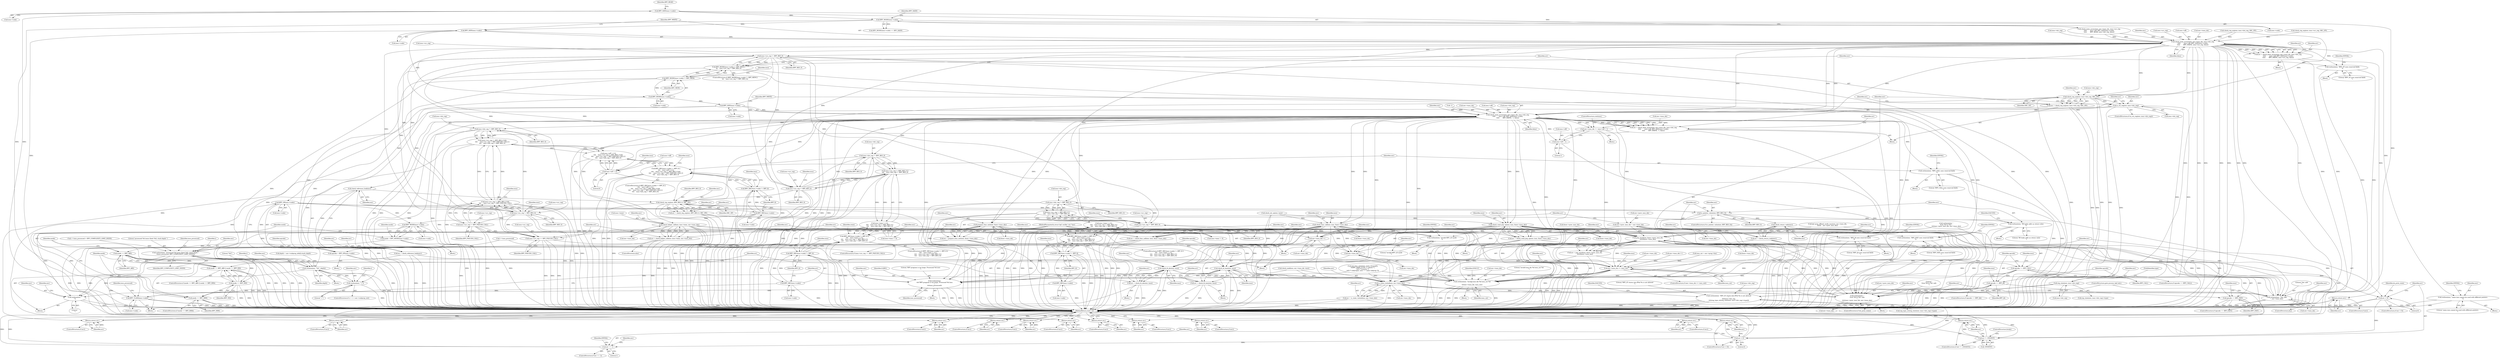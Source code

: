 digraph "0_linux_979d63d50c0c0f7bc537bf821e056cc9fe5abd38_2@pointer" {
"1000613" [label="(Call,BPF_SIZE(insn->code))"];
"1000544" [label="(Call,BPF_MODE(insn->code))"];
"1000491" [label="(Call,BPF_SIZE(insn->code))"];
"1000602" [label="(Call,check_mem_access(env, env->insn_idx, insn->dst_reg,\n\t\t\t\t\t       insn->off, BPF_SIZE(insn->code),\n\t\t\t\t\t       BPF_WRITE, insn->src_reg, false))"];
"1000600" [label="(Call,err = check_mem_access(env, env->insn_idx, insn->dst_reg,\n\t\t\t\t\t       insn->off, BPF_SIZE(insn->code),\n\t\t\t\t\t       BPF_WRITE, insn->src_reg, false))"];
"1000624" [label="(Return,return err;)"];
"1000655" [label="(Call,verbose(env, \"same insn cannot be used with different pointers\n\"))"];
"1000670" [label="(Call,insn->src_reg != BPF_REG_0)"];
"1000663" [label="(Call,BPF_MODE(insn->code) != BPF_MEM ||\n\t\t\t    insn->src_reg != BPF_REG_0)"];
"1000773" [label="(Call,insn->src_reg != BPF_REG_0)"];
"1000772" [label="(Call,insn->src_reg != BPF_REG_0 &&\n\t\t\t\t     insn->src_reg != BPF_PSEUDO_CALL)"];
"1000771" [label="(Call,(insn->src_reg != BPF_REG_0 &&\n\t\t\t\t     insn->src_reg != BPF_PSEUDO_CALL) ||\n\t\t\t\t    insn->dst_reg != BPF_REG_0)"];
"1000765" [label="(Call,insn->off != 0 ||\n\t\t\t\t    (insn->src_reg != BPF_REG_0 &&\n\t\t\t\t     insn->src_reg != BPF_PSEUDO_CALL) ||\n\t\t\t\t    insn->dst_reg != BPF_REG_0)"];
"1000758" [label="(Call,BPF_SRC(insn->code) != BPF_K ||\n\t\t\t\t    insn->off != 0 ||\n\t\t\t\t    (insn->src_reg != BPF_REG_0 &&\n\t\t\t\t     insn->src_reg != BPF_PSEUDO_CALL) ||\n\t\t\t\t    insn->dst_reg != BPF_REG_0)"];
"1000778" [label="(Call,insn->src_reg != BPF_PSEUDO_CALL)"];
"1000796" [label="(Call,insn->src_reg == BPF_PSEUDO_CALL)"];
"1000783" [label="(Call,insn->dst_reg != BPF_REG_0)"];
"1000846" [label="(Call,insn->src_reg != BPF_REG_0)"];
"1000845" [label="(Call,insn->src_reg != BPF_REG_0 ||\n\t\t\t\t    insn->dst_reg != BPF_REG_0)"];
"1000839" [label="(Call,insn->imm != 0 ||\n\t\t\t\t    insn->src_reg != BPF_REG_0 ||\n\t\t\t\t    insn->dst_reg != BPF_REG_0)"];
"1000832" [label="(Call,BPF_SRC(insn->code) != BPF_K ||\n\t\t\t\t    insn->imm != 0 ||\n\t\t\t\t    insn->src_reg != BPF_REG_0 ||\n\t\t\t\t    insn->dst_reg != BPF_REG_0)"];
"1000851" [label="(Call,insn->dst_reg != BPF_REG_0)"];
"1000894" [label="(Call,insn->src_reg != BPF_REG_0)"];
"1000893" [label="(Call,insn->src_reg != BPF_REG_0 ||\n\t\t\t\t    insn->dst_reg != BPF_REG_0)"];
"1000887" [label="(Call,insn->imm != 0 ||\n\t\t\t\t    insn->src_reg != BPF_REG_0 ||\n\t\t\t\t    insn->dst_reg != BPF_REG_0)"];
"1000880" [label="(Call,BPF_SRC(insn->code) != BPF_K ||\n\t\t\t\t    insn->imm != 0 ||\n\t\t\t\t    insn->src_reg != BPF_REG_0 ||\n\t\t\t\t    insn->dst_reg != BPF_REG_0)"];
"1000899" [label="(Call,insn->dst_reg != BPF_REG_0)"];
"1000949" [label="(Call,check_reg_arg(env, BPF_REG_0, SRC_OP))"];
"1000947" [label="(Call,err = check_reg_arg(env, BPF_REG_0, SRC_OP))"];
"1000955" [label="(Return,return err;)"];
"1000958" [label="(Call,is_pointer_value(env, BPF_REG_0))"];
"1000962" [label="(Call,verbose(env, \"R0 leaks addr as return value\n\"))"];
"1000970" [label="(Call,check_return_code(env))"];
"1000968" [label="(Call,err = check_return_code(env))"];
"1000974" [label="(Return,return err;)"];
"1000979" [label="(Call,pop_stack(env, &env->prev_insn_idx,\n\t\t\t\t\t\t&env->insn_idx))"];
"1000211" [label="(Call,env->insn_idx >= insn_cnt)"];
"1000217" [label="(Call,verbose(env, \"invalid insn idx %d insn_cnt %d\n\",\n\t\t\t\tenv->insn_idx, insn_cnt))"];
"1000254" [label="(Call,is_state_visited(env, env->insn_idx))"];
"1000252" [label="(Call,err = is_state_visited(env, env->insn_idx))"];
"1000260" [label="(Call,err < 0)"];
"1000263" [label="(Return,return err;)"];
"1000266" [label="(Call,err == 1)"];
"1000279" [label="(Call,verbose(env, \"\nfrom %d to %d: safe\n\",\n\t\t\t\t\t\tenv->prev_insn_idx, env->insn_idx))"];
"1000289" [label="(Call,verbose(env, \"%d: safe\n\", env->insn_idx))"];
"1000245" [label="(Call,verbose(env,\n\t\t\t\t\"BPF program is too large. Processed %d insn\n\",\n\t\t\t\tinsn_processed))"];
"1000977" [label="(Call,err = pop_stack(env, &env->prev_insn_idx,\n\t\t\t\t\t\t&env->insn_idx))"];
"1000990" [label="(Call,err < 0)"];
"1000995" [label="(Call,err != -ENOENT)"];
"1000999" [label="(Return,return err;)"];
"1001091" [label="(Call,verbose(env, \"processed %d insns (limit %d), stack depth \",\n\t\tinsn_processed, BPF_COMPLEXITY_LIMIT_INSNS))"];
"1001118" [label="(Call,verbose(env, \"%d\", depth))"];
"1001130" [label="(Call,verbose(env, \"+\"))"];
"1001133" [label="(Call,verbose(env, \"\n\"))"];
"1000676" [label="(Call,verbose(env, \"BPF_ST uses reserved fields\n\"))"];
"1000684" [label="(Call,check_reg_arg(env, insn->dst_reg, SRC_OP))"];
"1000682" [label="(Call,err = check_reg_arg(env, insn->dst_reg, SRC_OP))"];
"1000692" [label="(Return,return err;)"];
"1000695" [label="(Call,is_ctx_reg(env, insn->dst_reg))"];
"1000710" [label="(Call,reg_state(env, insn->dst_reg))"];
"1000701" [label="(Call,verbose(env, \"BPF_ST stores into R%d %s is not allowed\n\",\n\t\t\t\t\tinsn->dst_reg,\n\t\t\t\t\treg_type_str[reg_state(env, insn->dst_reg)->type]))"];
"1000721" [label="(Call,check_mem_access(env, env->insn_idx, insn->dst_reg,\n\t\t\t\t\t       insn->off, BPF_SIZE(insn->code),\n\t\t\t\t\t       BPF_WRITE, -1, false))"];
"1000719" [label="(Call,err = check_mem_access(env, env->insn_idx, insn->dst_reg,\n\t\t\t\t\t       insn->off, BPF_SIZE(insn->code),\n\t\t\t\t\t       BPF_WRITE, -1, false))"];
"1000742" [label="(Return,return err;)"];
"1000766" [label="(Call,insn->off != 0)"];
"1000789" [label="(Call,verbose(env, \"BPF_CALL uses reserved fields\n\"))"];
"1000803" [label="(Call,check_func_call(env, insn, &env->insn_idx))"];
"1000801" [label="(Call,err = check_func_call(env, insn, &env->insn_idx))"];
"1000823" [label="(Return,return err;)"];
"1001042" [label="(Call,check_ld_abs(env, insn))"];
"1001040" [label="(Call,err = check_ld_abs(env, insn))"];
"1001047" [label="(Return,return err;)"];
"1001057" [label="(Call,check_ld_imm(env, insn))"];
"1001055" [label="(Call,err = check_ld_imm(env, insn))"];
"1001062" [label="(Return,return err;)"];
"1001064" [label="(Call,env->insn_idx++)"];
"1001087" [label="(Call,env->insn_idx++)"];
"1001081" [label="(Call,verbose(env, \"invalid BPF_LD mode\n\"))"];
"1000813" [label="(Call,check_helper_call(env, insn->imm, env->insn_idx))"];
"1000811" [label="(Call,err = check_helper_call(env, insn->imm, env->insn_idx))"];
"1000857" [label="(Call,verbose(env, \"BPF_JA uses reserved fields\n\"))"];
"1000863" [label="(Call,env->insn_idx += insn->off + 1)"];
"1000867" [label="(Call,insn->off + 1)"];
"1000905" [label="(Call,verbose(env, \"BPF_EXIT uses reserved fields\n\"))"];
"1000916" [label="(Call,env->prev_insn_idx = env->insn_idx)"];
"1000925" [label="(Call,prepare_func_exit(env, &env->insn_idx))"];
"1000923" [label="(Call,err = prepare_func_exit(env, &env->insn_idx))"];
"1000933" [label="(Return,return err;)"];
"1000941" [label="(Call,check_reference_leak(env))"];
"1000939" [label="(Call,err = check_reference_leak(env))"];
"1000945" [label="(Return,return err;)"];
"1001012" [label="(Call,check_cond_jmp_op(env, insn, &env->insn_idx))"];
"1001010" [label="(Call,err = check_cond_jmp_op(env, insn, &env->insn_idx))"];
"1001021" [label="(Return,return err;)"];
"1000665" [label="(Call,BPF_MODE(insn->code))"];
"1000664" [label="(Call,BPF_MODE(insn->code) != BPF_MEM)"];
"1000732" [label="(Call,BPF_SIZE(insn->code))"];
"1000748" [label="(Call,BPF_OP(insn->code))"];
"1000746" [label="(Call,opcode = BPF_OP(insn->code))"];
"1000753" [label="(Call,opcode == BPF_CALL)"];
"1000827" [label="(Call,opcode == BPF_JA)"];
"1000875" [label="(Call,opcode == BPF_EXIT)"];
"1000760" [label="(Call,BPF_SRC(insn->code))"];
"1000759" [label="(Call,BPF_SRC(insn->code) != BPF_K)"];
"1001027" [label="(Call,BPF_MODE(insn->code))"];
"1000235" [label="(Call,BPF_CLASS(insn->code))"];
"1001025" [label="(Call,mode = BPF_MODE(insn->code))"];
"1001033" [label="(Call,mode == BPF_ABS)"];
"1001032" [label="(Call,mode == BPF_ABS || mode == BPF_IND)"];
"1001036" [label="(Call,mode == BPF_IND)"];
"1001051" [label="(Call,mode == BPF_IMM)"];
"1000834" [label="(Call,BPF_SRC(insn->code))"];
"1000833" [label="(Call,BPF_SRC(insn->code) != BPF_K)"];
"1000882" [label="(Call,BPF_SRC(insn->code))"];
"1000881" [label="(Call,BPF_SRC(insn->code) != BPF_K)"];
"1001001" [label="(ControlStructure,break;)"];
"1000890" [label="(Identifier,insn)"];
"1000996" [label="(Identifier,err)"];
"1000794" [label="(Identifier,EINVAL)"];
"1001057" [label="(Call,check_ld_imm(env, insn))"];
"1000266" [label="(Call,err == 1)"];
"1000273" [label="(Identifier,env)"];
"1001086" [label="(Identifier,EINVAL)"];
"1000759" [label="(Call,BPF_SRC(insn->code) != BPF_K)"];
"1001012" [label="(Call,check_cond_jmp_op(env, insn, &env->insn_idx))"];
"1000881" [label="(Call,BPF_SRC(insn->code) != BPF_K)"];
"1001044" [label="(Identifier,insn)"];
"1000602" [label="(Call,check_mem_access(env, env->insn_idx, insn->dst_reg,\n\t\t\t\t\t       insn->off, BPF_SIZE(insn->code),\n\t\t\t\t\t       BPF_WRITE, insn->src_reg, false))"];
"1000985" [label="(Call,&env->insn_idx)"];
"1000244" [label="(Block,)"];
"1000999" [label="(Return,return err;)"];
"1000701" [label="(Call,verbose(env, \"BPF_ST stores into R%d %s is not allowed\n\",\n\t\t\t\t\tinsn->dst_reg,\n\t\t\t\t\treg_type_str[reg_state(env, insn->dst_reg)->type]))"];
"1000883" [label="(Call,insn->code)"];
"1000916" [label="(Call,env->prev_insn_idx = env->insn_idx)"];
"1000800" [label="(Identifier,BPF_PSEUDO_CALL)"];
"1000882" [label="(Call,BPF_SRC(insn->code))"];
"1000814" [label="(Identifier,env)"];
"1000797" [label="(Call,insn->src_reg)"];
"1000981" [label="(Call,&env->prev_insn_idx)"];
"1000960" [label="(Identifier,BPF_REG_0)"];
"1000613" [label="(Call,BPF_SIZE(insn->code))"];
"1000920" [label="(Call,env->insn_idx)"];
"1000228" [label="(Identifier,insn)"];
"1000623" [label="(Identifier,err)"];
"1001062" [label="(Return,return err;)"];
"1000748" [label="(Call,BPF_OP(insn->code))"];
"1000954" [label="(Identifier,err)"];
"1000242" [label="(Identifier,insn_processed)"];
"1000927" [label="(Call,&env->insn_idx)"];
"1000548" [label="(Identifier,BPF_XADD)"];
"1001093" [label="(Literal,\"processed %d insns (limit %d), stack depth \")"];
"1000933" [label="(Return,return err;)"];
"1001063" [label="(Identifier,err)"];
"1000624" [label="(Return,return err;)"];
"1000926" [label="(Identifier,env)"];
"1000755" [label="(Identifier,BPF_CALL)"];
"1000917" [label="(Call,env->prev_insn_idx)"];
"1000863" [label="(Call,env->insn_idx += insn->off + 1)"];
"1001120" [label="(Literal,\"%d\")"];
"1000858" [label="(Identifier,env)"];
"1000877" [label="(Identifier,BPF_EXIT)"];
"1000787" [label="(Identifier,BPF_REG_0)"];
"1000693" [label="(Identifier,err)"];
"1000994" [label="(ControlStructure,if (err != -ENOENT))"];
"1000739" [label="(Identifier,false)"];
"1001059" [label="(Identifier,insn)"];
"1000951" [label="(Identifier,BPF_REG_0)"];
"1000211" [label="(Call,env->insn_idx >= insn_cnt)"];
"1000683" [label="(Identifier,err)"];
"1000254" [label="(Call,is_state_visited(env, env->insn_idx))"];
"1000779" [label="(Call,insn->src_reg)"];
"1001064" [label="(Call,env->insn_idx++)"];
"1000886" [label="(Identifier,BPF_K)"];
"1000295" [label="(ControlStructure,goto process_bpf_exit;)"];
"1000874" [label="(ControlStructure,if (opcode == BPF_EXIT))"];
"1000950" [label="(Identifier,env)"];
"1000569" [label="(Call,check_reg_arg(env, insn->src_reg, SRC_OP))"];
"1001037" [label="(Identifier,mode)"];
"1000956" [label="(Identifier,err)"];
"1000217" [label="(Call,verbose(env, \"invalid insn idx %d insn_cnt %d\n\",\n\t\t\t\tenv->insn_idx, insn_cnt))"];
"1000607" [label="(Call,insn->dst_reg)"];
"1000744" [label="(Block,)"];
"1000846" [label="(Call,insn->src_reg != BPF_REG_0)"];
"1000671" [label="(Call,insn->src_reg)"];
"1000798" [label="(Identifier,insn)"];
"1000259" [label="(ControlStructure,if (err < 0))"];
"1001015" [label="(Call,&env->insn_idx)"];
"1000804" [label="(Identifier,env)"];
"1000712" [label="(Call,insn->dst_reg)"];
"1001056" [label="(Identifier,err)"];
"1000772" [label="(Call,insn->src_reg != BPF_REG_0 &&\n\t\t\t\t     insn->src_reg != BPF_PSEUDO_CALL)"];
"1000692" [label="(Return,return err;)"];
"1000285" [label="(Call,env->insn_idx)"];
"1001055" [label="(Call,err = check_ld_imm(env, insn))"];
"1000492" [label="(Call,insn->code)"];
"1000975" [label="(Identifier,err)"];
"1000603" [label="(Identifier,env)"];
"1000842" [label="(Identifier,insn)"];
"1000676" [label="(Call,verbose(env, \"BPF_ST uses reserved fields\n\"))"];
"1000754" [label="(Identifier,opcode)"];
"1000663" [label="(Call,BPF_MODE(insn->code) != BPF_MEM ||\n\t\t\t    insn->src_reg != BPF_REG_0)"];
"1000955" [label="(Return,return err;)"];
"1000813" [label="(Call,check_helper_call(env, insn->imm, env->insn_idx))"];
"1000404" [label="(Call,bpf_prog_offload_verify_insn(env, env->insn_idx,\n\t\t\t\t\t\t\t   env->prev_insn_idx))"];
"1000664" [label="(Call,BPF_MODE(insn->code) != BPF_MEM)"];
"1000887" [label="(Call,insn->imm != 0 ||\n\t\t\t\t    insn->src_reg != BPF_REG_0 ||\n\t\t\t\t    insn->dst_reg != BPF_REG_0)"];
"1001121" [label="(Identifier,depth)"];
"1000289" [label="(Call,verbose(env, \"%d: safe\n\", env->insn_idx))"];
"1000853" [label="(Identifier,insn)"];
"1001122" [label="(ControlStructure,if (i + 1 < env->subprog_cnt))"];
"1000833" [label="(Call,BPF_SRC(insn->code) != BPF_K)"];
"1000746" [label="(Call,opcode = BPF_OP(insn->code))"];
"1001083" [label="(Literal,\"invalid BPF_LD mode\n\")"];
"1000977" [label="(Call,err = pop_stack(env, &env->prev_insn_idx,\n\t\t\t\t\t\t&env->insn_idx))"];
"1001087" [label="(Call,env->insn_idx++)"];
"1000934" [label="(Identifier,err)"];
"1001051" [label="(Call,mode == BPF_IMM)"];
"1001021" [label="(Return,return err;)"];
"1001032" [label="(Call,mode == BPF_ABS || mode == BPF_IND)"];
"1000212" [label="(Call,env->insn_idx)"];
"1001022" [label="(Identifier,err)"];
"1000581" [label="(Call,check_reg_arg(env, insn->dst_reg, SRC_OP))"];
"1001019" [label="(ControlStructure,if (err))"];
"1000265" [label="(ControlStructure,if (err == 1))"];
"1000741" [label="(Identifier,err)"];
"1000655" [label="(Call,verbose(env, \"same insn cannot be used with different pointers\n\"))"];
"1000657" [label="(Literal,\"same insn cannot be used with different pointers\n\")"];
"1001054" [label="(Block,)"];
"1000601" [label="(Identifier,err)"];
"1001020" [label="(Identifier,err)"];
"1000245" [label="(Call,verbose(env,\n\t\t\t\t\"BPF program is too large. Processed %d insn\n\",\n\t\t\t\tinsn_processed))"];
"1000562" [label="(Call,env->insn_idx++)"];
"1000704" [label="(Call,insn->dst_reg)"];
"1000818" [label="(Call,env->insn_idx)"];
"1000621" [label="(Identifier,false)"];
"1000702" [label="(Identifier,env)"];
"1000944" [label="(Identifier,err)"];
"1000835" [label="(Call,insn->code)"];
"1000832" [label="(Call,BPF_SRC(insn->code) != BPF_K ||\n\t\t\t\t    insn->imm != 0 ||\n\t\t\t\t    insn->src_reg != BPF_REG_0 ||\n\t\t\t\t    insn->dst_reg != BPF_REG_0)"];
"1001039" [label="(Block,)"];
"1000903" [label="(Identifier,BPF_REG_0)"];
"1000552" [label="(Call,check_xadd(env, env->insn_idx, insn))"];
"1000821" [label="(ControlStructure,if (err))"];
"1000722" [label="(Identifier,env)"];
"1000210" [label="(ControlStructure,if (env->insn_idx >= insn_cnt))"];
"1001023" [label="(Block,)"];
"1001026" [label="(Identifier,mode)"];
"1000953" [label="(ControlStructure,if (err))"];
"1000223" [label="(Identifier,insn_cnt)"];
"1000246" [label="(Identifier,env)"];
"1000733" [label="(Call,insn->code)"];
"1000871" [label="(Literal,1)"];
"1000117" [label="(MethodParameterIn,struct bpf_verifier_env *env)"];
"1000690" [label="(ControlStructure,if (err))"];
"1000196" [label="(Call,init_func_state(env, state->frame[0],\n\t\t\tBPF_MAIN_FUNC /* callsite */,\n\t\t\t0 /* frameno */,\n\t\t\t0 /* subprogno, zero == main subprog */))"];
"1000300" [label="(Identifier,EINVAL)"];
"1000764" [label="(Identifier,BPF_K)"];
"1000845" [label="(Call,insn->src_reg != BPF_REG_0 ||\n\t\t\t\t    insn->dst_reg != BPF_REG_0)"];
"1000964" [label="(Literal,\"R0 leaks addr as return value\n\")"];
"1000261" [label="(Identifier,err)"];
"1001131" [label="(Identifier,env)"];
"1000226" [label="(Identifier,EFAULT)"];
"1000875" [label="(Call,opcode == BPF_EXIT)"];
"1001132" [label="(Literal,\"+\")"];
"1000826" [label="(ControlStructure,if (opcode == BPF_JA))"];
"1001094" [label="(Identifier,insn_processed)"];
"1001125" [label="(Identifier,i)"];
"1000737" [label="(Call,-1)"];
"1000932" [label="(Identifier,err)"];
"1000718" [label="(Identifier,EACCES)"];
"1001014" [label="(Identifier,insn)"];
"1001043" [label="(Identifier,env)"];
"1000681" [label="(Identifier,EINVAL)"];
"1000940" [label="(Identifier,err)"];
"1000766" [label="(Call,insn->off != 0)"];
"1001031" [label="(ControlStructure,if (mode == BPF_ABS || mode == BPF_IND))"];
"1000661" [label="(Block,)"];
"1001107" [label="(Block,)"];
"1001000" [label="(Identifier,err)"];
"1000796" [label="(Call,insn->src_reg == BPF_PSEUDO_CALL)"];
"1000251" [label="(Identifier,E2BIG)"];
"1000768" [label="(Identifier,insn)"];
"1000801" [label="(Call,err = check_func_call(env, insn, &env->insn_idx))"];
"1001035" [label="(Identifier,BPF_ABS)"];
"1000267" [label="(Identifier,err)"];
"1000288" [label="(ControlStructure,else)"];
"1001098" [label="(Identifier,i)"];
"1001153" [label="(MethodReturn,static int)"];
"1000840" [label="(Call,insn->imm != 0)"];
"1000859" [label="(Literal,\"BPF_JA uses reserved fields\n\")"];
"1000834" [label="(Call,BPF_SRC(insn->code))"];
"1000625" [label="(Identifier,err)"];
"1000905" [label="(Call,verbose(env, \"BPF_EXIT uses reserved fields\n\"))"];
"1000979" [label="(Call,pop_stack(env, &env->prev_insn_idx,\n\t\t\t\t\t\t&env->insn_idx))"];
"1000721" [label="(Call,check_mem_access(env, env->insn_idx, insn->dst_reg,\n\t\t\t\t\t       insn->off, BPF_SIZE(insn->code),\n\t\t\t\t\t       BPF_WRITE, -1, false))"];
"1001038" [label="(Identifier,BPF_IND)"];
"1001134" [label="(Identifier,env)"];
"1000778" [label="(Call,insn->src_reg != BPF_PSEUDO_CALL)"];
"1000974" [label="(Return,return err;)"];
"1000255" [label="(Identifier,env)"];
"1000795" [label="(ControlStructure,if (insn->src_reg == BPF_PSEUDO_CALL))"];
"1001140" [label="(Identifier,env)"];
"1000262" [label="(Literal,0)"];
"1001046" [label="(Identifier,err)"];
"1000893" [label="(Call,insn->src_reg != BPF_REG_0 ||\n\t\t\t\t    insn->dst_reg != BPF_REG_0)"];
"1000868" [label="(Call,insn->off)"];
"1000282" [label="(Call,env->prev_insn_idx)"];
"1000791" [label="(Literal,\"BPF_CALL uses reserved fields\n\")"];
"1000761" [label="(Call,insn->code)"];
"1000952" [label="(Identifier,SRC_OP)"];
"1000978" [label="(Identifier,err)"];
"1001088" [label="(Call,env->insn_idx)"];
"1000806" [label="(Call,&env->insn_idx)"];
"1000788" [label="(Block,)"];
"1001028" [label="(Call,insn->code)"];
"1000491" [label="(Call,BPF_SIZE(insn->code))"];
"1000758" [label="(Call,BPF_SRC(insn->code) != BPF_K ||\n\t\t\t\t    insn->off != 0 ||\n\t\t\t\t    (insn->src_reg != BPF_REG_0 &&\n\t\t\t\t     insn->src_reg != BPF_PSEUDO_CALL) ||\n\t\t\t\t    insn->dst_reg != BPF_REG_0)"];
"1000851" [label="(Call,insn->dst_reg != BPF_REG_0)"];
"1000836" [label="(Identifier,insn)"];
"1001081" [label="(Call,verbose(env, \"invalid BPF_LD mode\n\"))"];
"1000618" [label="(Call,insn->src_reg)"];
"1000264" [label="(Identifier,err)"];
"1000838" [label="(Identifier,BPF_K)"];
"1000770" [label="(Literal,0)"];
"1000923" [label="(Call,err = prepare_func_exit(env, &env->insn_idx))"];
"1000962" [label="(Call,verbose(env, \"R0 leaks addr as return value\n\"))"];
"1001041" [label="(Identifier,err)"];
"1000723" [label="(Call,env->insn_idx)"];
"1000292" [label="(Call,env->insn_idx)"];
"1000900" [label="(Call,insn->dst_reg)"];
"1000823" [label="(Return,return err;)"];
"1000614" [label="(Call,insn->code)"];
"1000539" [label="(Block,)"];
"1000252" [label="(Call,err = is_state_visited(env, env->insn_idx))"];
"1000941" [label="(Call,check_reference_leak(env))"];
"1000812" [label="(Identifier,err)"];
"1000880" [label="(Call,BPF_SRC(insn->code) != BPF_K ||\n\t\t\t\t    insn->imm != 0 ||\n\t\t\t\t    insn->src_reg != BPF_REG_0 ||\n\t\t\t\t    insn->dst_reg != BPF_REG_0)"];
"1000665" [label="(Call,BPF_MODE(insn->code))"];
"1000895" [label="(Call,insn->src_reg)"];
"1001050" [label="(ControlStructure,if (mode == BPF_IMM))"];
"1000811" [label="(Call,err = check_helper_call(env, insn->imm, env->insn_idx))"];
"1001106" [label="(Identifier,i)"];
"1000253" [label="(Identifier,err)"];
"1000656" [label="(Identifier,env)"];
"1000235" [label="(Call,BPF_CLASS(insn->code))"];
"1000867" [label="(Call,insn->off + 1)"];
"1000827" [label="(Call,opcode == BPF_JA)"];
"1000785" [label="(Identifier,insn)"];
"1000765" [label="(Call,insn->off != 0 ||\n\t\t\t\t    (insn->src_reg != BPF_REG_0 &&\n\t\t\t\t     insn->src_reg != BPF_PSEUDO_CALL) ||\n\t\t\t\t    insn->dst_reg != BPF_REG_0)"];
"1000803" [label="(Call,check_func_call(env, insn, &env->insn_idx))"];
"1000743" [label="(Identifier,err)"];
"1001092" [label="(Identifier,env)"];
"1000291" [label="(Literal,\"%d: safe\n\")"];
"1001060" [label="(ControlStructure,if (err))"];
"1000685" [label="(Identifier,env)"];
"1000830" [label="(Block,)"];
"1000802" [label="(Identifier,err)"];
"1000968" [label="(Call,err = check_return_code(env))"];
"1001036" [label="(Call,mode == BPF_IND)"];
"1000906" [label="(Identifier,env)"];
"1000782" [label="(Identifier,BPF_PSEUDO_CALL)"];
"1000857" [label="(Call,verbose(env, \"BPF_JA uses reserved fields\n\"))"];
"1000945" [label="(Return,return err;)"];
"1000732" [label="(Call,BPF_SIZE(insn->code))"];
"1000622" [label="(ControlStructure,if (err))"];
"1000669" [label="(Identifier,BPF_MEM)"];
"1000248" [label="(Identifier,insn_processed)"];
"1000729" [label="(Call,insn->off)"];
"1000957" [label="(ControlStructure,if (is_pointer_value(env, BPF_REG_0)))"];
"1000215" [label="(Identifier,insn_cnt)"];
"1000544" [label="(Call,BPF_MODE(insn->code))"];
"1000831" [label="(ControlStructure,if (BPF_SRC(insn->code) != BPF_K ||\n\t\t\t\t    insn->imm != 0 ||\n\t\t\t\t    insn->src_reg != BPF_REG_0 ||\n\t\t\t\t    insn->dst_reg != BPF_REG_0))"];
"1000241" [label="(Call,++insn_processed)"];
"1000847" [label="(Call,insn->src_reg)"];
"1000662" [label="(ControlStructure,if (BPF_MODE(insn->code) != BPF_MEM ||\n\t\t\t    insn->src_reg != BPF_REG_0))"];
"1001095" [label="(Identifier,BPF_COMPLEXITY_LIMIT_INSNS)"];
"1000805" [label="(Identifier,insn)"];
"1000247" [label="(Literal,\"BPF program is too large. Processed %d insn\n\")"];
"1000790" [label="(Identifier,env)"];
"1000948" [label="(Identifier,err)"];
"1000672" [label="(Identifier,insn)"];
"1000277" [label="(ControlStructure,if (do_print_state))"];
"1000991" [label="(Identifier,err)"];
"1000290" [label="(Identifier,env)"];
"1000969" [label="(Identifier,err)"];
"1000691" [label="(Identifier,err)"];
"1000898" [label="(Identifier,BPF_REG_0)"];
"1000666" [label="(Call,insn->code)"];
"1000958" [label="(Call,is_pointer_value(env, BPF_REG_0))"];
"1000719" [label="(Call,err = check_mem_access(env, env->insn_idx, insn->dst_reg,\n\t\t\t\t\t       insn->off, BPF_SIZE(insn->code),\n\t\t\t\t\t       BPF_WRITE, -1, false))"];
"1000973" [label="(Identifier,err)"];
"1000904" [label="(Block,)"];
"1000240" [label="(Call,++insn_processed > BPF_COMPLEXITY_LIMIT_INSNS)"];
"1000720" [label="(Identifier,err)"];
"1000876" [label="(Identifier,opcode)"];
"1000856" [label="(Block,)"];
"1000216" [label="(Block,)"];
"1000678" [label="(Literal,\"BPF_ST uses reserved fields\n\")"];
"1000879" [label="(ControlStructure,if (BPF_SRC(insn->code) != BPF_K ||\n\t\t\t\t    insn->imm != 0 ||\n\t\t\t\t    insn->src_reg != BPF_REG_0 ||\n\t\t\t\t    insn->dst_reg != BPF_REG_0))"];
"1000789" [label="(Call,verbose(env, \"BPF_CALL uses reserved fields\n\"))"];
"1001042" [label="(Call,check_ld_abs(env, insn))"];
"1001119" [label="(Identifier,env)"];
"1000959" [label="(Identifier,env)"];
"1000839" [label="(Call,insn->imm != 0 ||\n\t\t\t\t    insn->src_reg != BPF_REG_0 ||\n\t\t\t\t    insn->dst_reg != BPF_REG_0)"];
"1000989" [label="(ControlStructure,if (err < 0))"];
"1000910" [label="(Identifier,EINVAL)"];
"1000617" [label="(Identifier,BPF_WRITE)"];
"1000775" [label="(Identifier,insn)"];
"1001005" [label="(Identifier,do_print_state)"];
"1001072" [label="(Identifier,env)"];
"1000915" [label="(Block,)"];
"1001025" [label="(Call,mode = BPF_MODE(insn->code))"];
"1000783" [label="(Call,insn->dst_reg != BPF_REG_0)"];
"1001052" [label="(Identifier,mode)"];
"1000220" [label="(Call,env->insn_idx)"];
"1000780" [label="(Identifier,insn)"];
"1000777" [label="(Identifier,BPF_REG_0)"];
"1000256" [label="(Call,env->insn_idx)"];
"1000670" [label="(Call,insn->src_reg != BPF_REG_0)"];
"1001133" [label="(Call,verbose(env, \"\n\"))"];
"1001011" [label="(Identifier,err)"];
"1000924" [label="(Identifier,err)"];
"1000828" [label="(Identifier,opcode)"];
"1001047" [label="(Return,return err;)"];
"1000762" [label="(Identifier,insn)"];
"1000943" [label="(ControlStructure,if (err))"];
"1000784" [label="(Call,insn->dst_reg)"];
"1000967" [label="(Identifier,EACCES)"];
"1000815" [label="(Call,insn->imm)"];
"1000207" [label="(Block,)"];
"1000899" [label="(Call,insn->dst_reg != BPF_REG_0)"];
"1000610" [label="(Call,insn->off)"];
"1000707" [label="(Call,reg_type_str[reg_state(env, insn->dst_reg)->type])"];
"1000852" [label="(Call,insn->dst_reg)"];
"1001010" [label="(Call,err = check_cond_jmp_op(env, insn, &env->insn_idx))"];
"1000710" [label="(Call,reg_state(env, insn->dst_reg))"];
"1000931" [label="(ControlStructure,if (err))"];
"1000686" [label="(Call,insn->dst_reg)"];
"1000753" [label="(Call,opcode == BPF_CALL)"];
"1000757" [label="(ControlStructure,if (BPF_SRC(insn->code) != BPF_K ||\n\t\t\t\t    insn->off != 0 ||\n\t\t\t\t    (insn->src_reg != BPF_REG_0 &&\n\t\t\t\t     insn->src_reg != BPF_PSEUDO_CALL) ||\n\t\t\t\t    insn->dst_reg != BPF_REG_0))"];
"1000660" [label="(Identifier,EINVAL)"];
"1000684" [label="(Call,check_reg_arg(env, insn->dst_reg, SRC_OP))"];
"1000771" [label="(Call,(insn->src_reg != BPF_REG_0 &&\n\t\t\t\t     insn->src_reg != BPF_PSEUDO_CALL) ||\n\t\t\t\t    insn->dst_reg != BPF_REG_0)"];
"1000862" [label="(Identifier,EINVAL)"];
"1000995" [label="(Call,err != -ENOENT)"];
"1000947" [label="(Call,err = check_reg_arg(env, BPF_REG_0, SRC_OP))"];
"1000709" [label="(Call,reg_state(env, insn->dst_reg)->type)"];
"1000942" [label="(Identifier,env)"];
"1000740" [label="(ControlStructure,if (err))"];
"1000280" [label="(Identifier,env)"];
"1000963" [label="(Identifier,env)"];
"1000742" [label="(Return,return err;)"];
"1000480" [label="(Call,check_mem_access(env, env->insn_idx, insn->src_reg,\n\t\t\t\t\t       insn->off, BPF_SIZE(insn->code),\n\t\t\t\t\t       BPF_READ, insn->dst_reg, false))"];
"1000997" [label="(Call,-ENOENT)"];
"1000971" [label="(Identifier,env)"];
"1000747" [label="(Identifier,opcode)"];
"1000946" [label="(Identifier,err)"];
"1000260" [label="(Call,err < 0)"];
"1000872" [label="(ControlStructure,continue;)"];
"1000773" [label="(Call,insn->src_reg != BPF_REG_0)"];
"1000829" [label="(Identifier,BPF_JA)"];
"1000654" [label="(Block,)"];
"1000878" [label="(Block,)"];
"1001061" [label="(Identifier,err)"];
"1000961" [label="(Block,)"];
"1000435" [label="(Call,check_alu_op(env, insn))"];
"1000545" [label="(Call,insn->code)"];
"1000972" [label="(ControlStructure,if (err))"];
"1000949" [label="(Call,check_reg_arg(env, BPF_REG_0, SRC_OP))"];
"1000118" [label="(Block,)"];
"1000281" [label="(Literal,\"\nfrom %d to %d: safe\n\")"];
"1000888" [label="(Call,insn->imm != 0)"];
"1000824" [label="(Identifier,err)"];
"1000682" [label="(Call,err = check_reg_arg(env, insn->dst_reg, SRC_OP))"];
"1001118" [label="(Call,verbose(env, \"%d\", depth))"];
"1000774" [label="(Call,insn->src_reg)"];
"1000213" [label="(Identifier,env)"];
"1000925" [label="(Call,prepare_func_exit(env, &env->insn_idx))"];
"1000884" [label="(Identifier,insn)"];
"1000279" [label="(Call,verbose(env, \"\nfrom %d to %d: safe\n\",\n\t\t\t\t\t\tenv->prev_insn_idx, env->insn_idx))"];
"1000543" [label="(Call,BPF_MODE(insn->code) == BPF_XADD)"];
"1000736" [label="(Identifier,BPF_WRITE)"];
"1000901" [label="(Identifier,insn)"];
"1001065" [label="(Call,env->insn_idx)"];
"1001013" [label="(Identifier,env)"];
"1000695" [label="(Call,is_ctx_reg(env, insn->dst_reg))"];
"1000749" [label="(Call,insn->code)"];
"1000694" [label="(ControlStructure,if (is_ctx_reg(env, insn->dst_reg)))"];
"1000907" [label="(Literal,\"BPF_EXIT uses reserved fields\n\")"];
"1000939" [label="(Call,err = check_reference_leak(env))"];
"1000752" [label="(ControlStructure,if (opcode == BPF_CALL))"];
"1000675" [label="(Block,)"];
"1001091" [label="(Call,verbose(env, \"processed %d insns (limit %d), stack depth \",\n\t\tinsn_processed, BPF_COMPLEXITY_LIMIT_INSNS))"];
"1001040" [label="(Call,err = check_ld_abs(env, insn))"];
"1001058" [label="(Identifier,env)"];
"1000980" [label="(Identifier,env)"];
"1000218" [label="(Identifier,env)"];
"1000236" [label="(Call,insn->code)"];
"1001045" [label="(ControlStructure,if (err))"];
"1000703" [label="(Literal,\"BPF_ST stores into R%d %s is not allowed\n\")"];
"1000677" [label="(Identifier,env)"];
"1001034" [label="(Identifier,mode)"];
"1001080" [label="(Block,)"];
"1001082" [label="(Identifier,env)"];
"1000344" [label="(Call,verbose(env, \"\nfrom %d to %d:\",\n\t\t\t\t\tenv->prev_insn_idx, env->insn_idx))"];
"1000894" [label="(Call,insn->src_reg != BPF_REG_0)"];
"1001009" [label="(Block,)"];
"1001048" [label="(Identifier,err)"];
"1001053" [label="(Identifier,BPF_IMM)"];
"1001130" [label="(Call,verbose(env, \"+\"))"];
"1000855" [label="(Identifier,BPF_REG_0)"];
"1000268" [label="(Literal,1)"];
"1000689" [label="(Identifier,SRC_OP)"];
"1000990" [label="(Call,err < 0)"];
"1000697" [label="(Call,insn->dst_reg)"];
"1000767" [label="(Call,insn->off)"];
"1000864" [label="(Call,env->insn_idx)"];
"1001109" [label="(Call,depth = env->subprog_info[i].stack_depth)"];
"1000263" [label="(Return,return err;)"];
"1000850" [label="(Identifier,BPF_REG_0)"];
"1000726" [label="(Call,insn->dst_reg)"];
"1000992" [label="(Literal,0)"];
"1000696" [label="(Identifier,env)"];
"1000600" [label="(Call,err = check_mem_access(env, env->insn_idx, insn->dst_reg,\n\t\t\t\t\t       insn->off, BPF_SIZE(insn->code),\n\t\t\t\t\t       BPF_WRITE, insn->src_reg, false))"];
"1000674" [label="(Identifier,BPF_REG_0)"];
"1000495" [label="(Identifier,BPF_READ)"];
"1000822" [label="(Identifier,err)"];
"1000865" [label="(Identifier,env)"];
"1000715" [label="(FieldIdentifier,type)"];
"1001033" [label="(Call,mode == BPF_ABS)"];
"1000130" [label="(Call,insn_cnt = env->prog->len)"];
"1000760" [label="(Call,BPF_SRC(insn->code))"];
"1001027" [label="(Call,BPF_MODE(insn->code))"];
"1000970" [label="(Call,check_return_code(env))"];
"1000700" [label="(Block,)"];
"1000219" [label="(Literal,\"invalid insn idx %d insn_cnt %d\n\")"];
"1000913" [label="(Identifier,state)"];
"1000604" [label="(Call,env->insn_idx)"];
"1001135" [label="(Literal,\"\n\")"];
"1000810" [label="(ControlStructure,else)"];
"1000711" [label="(Identifier,env)"];
"1000613" -> "1000602"  [label="AST: "];
"1000613" -> "1000614"  [label="CFG: "];
"1000614" -> "1000613"  [label="AST: "];
"1000617" -> "1000613"  [label="CFG: "];
"1000613" -> "1001153"  [label="DDG: "];
"1000613" -> "1000602"  [label="DDG: "];
"1000544" -> "1000613"  [label="DDG: "];
"1000613" -> "1000665"  [label="DDG: "];
"1000544" -> "1000543"  [label="AST: "];
"1000544" -> "1000545"  [label="CFG: "];
"1000545" -> "1000544"  [label="AST: "];
"1000548" -> "1000544"  [label="CFG: "];
"1000544" -> "1001153"  [label="DDG: "];
"1000544" -> "1000235"  [label="DDG: "];
"1000544" -> "1000543"  [label="DDG: "];
"1000491" -> "1000544"  [label="DDG: "];
"1000491" -> "1000480"  [label="AST: "];
"1000491" -> "1000492"  [label="CFG: "];
"1000492" -> "1000491"  [label="AST: "];
"1000495" -> "1000491"  [label="CFG: "];
"1000491" -> "1001153"  [label="DDG: "];
"1000491" -> "1000480"  [label="DDG: "];
"1000602" -> "1000600"  [label="AST: "];
"1000602" -> "1000621"  [label="CFG: "];
"1000603" -> "1000602"  [label="AST: "];
"1000604" -> "1000602"  [label="AST: "];
"1000607" -> "1000602"  [label="AST: "];
"1000610" -> "1000602"  [label="AST: "];
"1000617" -> "1000602"  [label="AST: "];
"1000618" -> "1000602"  [label="AST: "];
"1000621" -> "1000602"  [label="AST: "];
"1000600" -> "1000602"  [label="CFG: "];
"1000602" -> "1001153"  [label="DDG: "];
"1000602" -> "1001153"  [label="DDG: "];
"1000602" -> "1001153"  [label="DDG: "];
"1000602" -> "1001153"  [label="DDG: "];
"1000602" -> "1001153"  [label="DDG: "];
"1000602" -> "1001153"  [label="DDG: "];
"1000602" -> "1001153"  [label="DDG: "];
"1000602" -> "1001153"  [label="DDG: "];
"1000602" -> "1000600"  [label="DDG: "];
"1000602" -> "1000600"  [label="DDG: "];
"1000602" -> "1000600"  [label="DDG: "];
"1000602" -> "1000600"  [label="DDG: "];
"1000602" -> "1000600"  [label="DDG: "];
"1000602" -> "1000600"  [label="DDG: "];
"1000602" -> "1000600"  [label="DDG: "];
"1000602" -> "1000600"  [label="DDG: "];
"1000581" -> "1000602"  [label="DDG: "];
"1000581" -> "1000602"  [label="DDG: "];
"1000480" -> "1000602"  [label="DDG: "];
"1000480" -> "1000602"  [label="DDG: "];
"1000480" -> "1000602"  [label="DDG: "];
"1000569" -> "1000602"  [label="DDG: "];
"1000602" -> "1000655"  [label="DDG: "];
"1000602" -> "1000670"  [label="DDG: "];
"1000602" -> "1000676"  [label="DDG: "];
"1000602" -> "1000684"  [label="DDG: "];
"1000602" -> "1000684"  [label="DDG: "];
"1000602" -> "1000721"  [label="DDG: "];
"1000602" -> "1000721"  [label="DDG: "];
"1000602" -> "1000721"  [label="DDG: "];
"1000602" -> "1000721"  [label="DDG: "];
"1000602" -> "1000773"  [label="DDG: "];
"1000602" -> "1000796"  [label="DDG: "];
"1000602" -> "1000846"  [label="DDG: "];
"1000602" -> "1000894"  [label="DDG: "];
"1000600" -> "1000539"  [label="AST: "];
"1000601" -> "1000600"  [label="AST: "];
"1000623" -> "1000600"  [label="CFG: "];
"1000600" -> "1001153"  [label="DDG: "];
"1000600" -> "1001153"  [label="DDG: "];
"1000600" -> "1000624"  [label="DDG: "];
"1000624" -> "1000622"  [label="AST: "];
"1000624" -> "1000625"  [label="CFG: "];
"1000625" -> "1000624"  [label="AST: "];
"1001153" -> "1000624"  [label="CFG: "];
"1000624" -> "1001153"  [label="DDG: "];
"1000625" -> "1000624"  [label="DDG: "];
"1000655" -> "1000654"  [label="AST: "];
"1000655" -> "1000657"  [label="CFG: "];
"1000656" -> "1000655"  [label="AST: "];
"1000657" -> "1000655"  [label="AST: "];
"1000660" -> "1000655"  [label="CFG: "];
"1000655" -> "1001153"  [label="DDG: "];
"1000655" -> "1001153"  [label="DDG: "];
"1000670" -> "1000663"  [label="AST: "];
"1000670" -> "1000674"  [label="CFG: "];
"1000671" -> "1000670"  [label="AST: "];
"1000674" -> "1000670"  [label="AST: "];
"1000663" -> "1000670"  [label="CFG: "];
"1000670" -> "1001153"  [label="DDG: "];
"1000670" -> "1001153"  [label="DDG: "];
"1000670" -> "1000663"  [label="DDG: "];
"1000670" -> "1000663"  [label="DDG: "];
"1000670" -> "1000773"  [label="DDG: "];
"1000670" -> "1000773"  [label="DDG: "];
"1000670" -> "1000796"  [label="DDG: "];
"1000670" -> "1000846"  [label="DDG: "];
"1000670" -> "1000846"  [label="DDG: "];
"1000670" -> "1000894"  [label="DDG: "];
"1000670" -> "1000894"  [label="DDG: "];
"1000670" -> "1000949"  [label="DDG: "];
"1000663" -> "1000662"  [label="AST: "];
"1000663" -> "1000664"  [label="CFG: "];
"1000664" -> "1000663"  [label="AST: "];
"1000677" -> "1000663"  [label="CFG: "];
"1000683" -> "1000663"  [label="CFG: "];
"1000663" -> "1001153"  [label="DDG: "];
"1000663" -> "1001153"  [label="DDG: "];
"1000663" -> "1001153"  [label="DDG: "];
"1000664" -> "1000663"  [label="DDG: "];
"1000664" -> "1000663"  [label="DDG: "];
"1000773" -> "1000772"  [label="AST: "];
"1000773" -> "1000777"  [label="CFG: "];
"1000774" -> "1000773"  [label="AST: "];
"1000777" -> "1000773"  [label="AST: "];
"1000780" -> "1000773"  [label="CFG: "];
"1000772" -> "1000773"  [label="CFG: "];
"1000773" -> "1001153"  [label="DDG: "];
"1000773" -> "1001153"  [label="DDG: "];
"1000773" -> "1000772"  [label="DDG: "];
"1000773" -> "1000772"  [label="DDG: "];
"1000773" -> "1000778"  [label="DDG: "];
"1000773" -> "1000783"  [label="DDG: "];
"1000773" -> "1000796"  [label="DDG: "];
"1000772" -> "1000771"  [label="AST: "];
"1000772" -> "1000778"  [label="CFG: "];
"1000778" -> "1000772"  [label="AST: "];
"1000785" -> "1000772"  [label="CFG: "];
"1000771" -> "1000772"  [label="CFG: "];
"1000772" -> "1001153"  [label="DDG: "];
"1000772" -> "1001153"  [label="DDG: "];
"1000772" -> "1000771"  [label="DDG: "];
"1000772" -> "1000771"  [label="DDG: "];
"1000778" -> "1000772"  [label="DDG: "];
"1000778" -> "1000772"  [label="DDG: "];
"1000771" -> "1000765"  [label="AST: "];
"1000771" -> "1000783"  [label="CFG: "];
"1000783" -> "1000771"  [label="AST: "];
"1000765" -> "1000771"  [label="CFG: "];
"1000771" -> "1001153"  [label="DDG: "];
"1000771" -> "1001153"  [label="DDG: "];
"1000771" -> "1000765"  [label="DDG: "];
"1000771" -> "1000765"  [label="DDG: "];
"1000783" -> "1000771"  [label="DDG: "];
"1000783" -> "1000771"  [label="DDG: "];
"1000765" -> "1000758"  [label="AST: "];
"1000765" -> "1000766"  [label="CFG: "];
"1000766" -> "1000765"  [label="AST: "];
"1000758" -> "1000765"  [label="CFG: "];
"1000765" -> "1001153"  [label="DDG: "];
"1000765" -> "1001153"  [label="DDG: "];
"1000765" -> "1000758"  [label="DDG: "];
"1000765" -> "1000758"  [label="DDG: "];
"1000766" -> "1000765"  [label="DDG: "];
"1000766" -> "1000765"  [label="DDG: "];
"1000758" -> "1000757"  [label="AST: "];
"1000758" -> "1000759"  [label="CFG: "];
"1000759" -> "1000758"  [label="AST: "];
"1000790" -> "1000758"  [label="CFG: "];
"1000798" -> "1000758"  [label="CFG: "];
"1000758" -> "1001153"  [label="DDG: "];
"1000758" -> "1001153"  [label="DDG: "];
"1000758" -> "1001153"  [label="DDG: "];
"1000759" -> "1000758"  [label="DDG: "];
"1000759" -> "1000758"  [label="DDG: "];
"1000778" -> "1000782"  [label="CFG: "];
"1000779" -> "1000778"  [label="AST: "];
"1000782" -> "1000778"  [label="AST: "];
"1000778" -> "1001153"  [label="DDG: "];
"1000778" -> "1001153"  [label="DDG: "];
"1000778" -> "1000796"  [label="DDG: "];
"1000778" -> "1000796"  [label="DDG: "];
"1000796" -> "1000795"  [label="AST: "];
"1000796" -> "1000800"  [label="CFG: "];
"1000797" -> "1000796"  [label="AST: "];
"1000800" -> "1000796"  [label="AST: "];
"1000802" -> "1000796"  [label="CFG: "];
"1000812" -> "1000796"  [label="CFG: "];
"1000796" -> "1001153"  [label="DDG: "];
"1000796" -> "1001153"  [label="DDG: "];
"1000796" -> "1001153"  [label="DDG: "];
"1000783" -> "1000787"  [label="CFG: "];
"1000784" -> "1000783"  [label="AST: "];
"1000787" -> "1000783"  [label="AST: "];
"1000783" -> "1001153"  [label="DDG: "];
"1000783" -> "1001153"  [label="DDG: "];
"1000721" -> "1000783"  [label="DDG: "];
"1000846" -> "1000845"  [label="AST: "];
"1000846" -> "1000850"  [label="CFG: "];
"1000847" -> "1000846"  [label="AST: "];
"1000850" -> "1000846"  [label="AST: "];
"1000853" -> "1000846"  [label="CFG: "];
"1000845" -> "1000846"  [label="CFG: "];
"1000846" -> "1001153"  [label="DDG: "];
"1000846" -> "1001153"  [label="DDG: "];
"1000846" -> "1000845"  [label="DDG: "];
"1000846" -> "1000845"  [label="DDG: "];
"1000846" -> "1000851"  [label="DDG: "];
"1000845" -> "1000839"  [label="AST: "];
"1000845" -> "1000851"  [label="CFG: "];
"1000851" -> "1000845"  [label="AST: "];
"1000839" -> "1000845"  [label="CFG: "];
"1000845" -> "1001153"  [label="DDG: "];
"1000845" -> "1001153"  [label="DDG: "];
"1000845" -> "1000839"  [label="DDG: "];
"1000845" -> "1000839"  [label="DDG: "];
"1000851" -> "1000845"  [label="DDG: "];
"1000851" -> "1000845"  [label="DDG: "];
"1000839" -> "1000832"  [label="AST: "];
"1000839" -> "1000840"  [label="CFG: "];
"1000840" -> "1000839"  [label="AST: "];
"1000832" -> "1000839"  [label="CFG: "];
"1000839" -> "1001153"  [label="DDG: "];
"1000839" -> "1001153"  [label="DDG: "];
"1000839" -> "1000832"  [label="DDG: "];
"1000839" -> "1000832"  [label="DDG: "];
"1000840" -> "1000839"  [label="DDG: "];
"1000840" -> "1000839"  [label="DDG: "];
"1000832" -> "1000831"  [label="AST: "];
"1000832" -> "1000833"  [label="CFG: "];
"1000833" -> "1000832"  [label="AST: "];
"1000858" -> "1000832"  [label="CFG: "];
"1000865" -> "1000832"  [label="CFG: "];
"1000832" -> "1001153"  [label="DDG: "];
"1000832" -> "1001153"  [label="DDG: "];
"1000832" -> "1001153"  [label="DDG: "];
"1000833" -> "1000832"  [label="DDG: "];
"1000833" -> "1000832"  [label="DDG: "];
"1000851" -> "1000855"  [label="CFG: "];
"1000852" -> "1000851"  [label="AST: "];
"1000855" -> "1000851"  [label="AST: "];
"1000851" -> "1001153"  [label="DDG: "];
"1000851" -> "1001153"  [label="DDG: "];
"1000721" -> "1000851"  [label="DDG: "];
"1000894" -> "1000893"  [label="AST: "];
"1000894" -> "1000898"  [label="CFG: "];
"1000895" -> "1000894"  [label="AST: "];
"1000898" -> "1000894"  [label="AST: "];
"1000901" -> "1000894"  [label="CFG: "];
"1000893" -> "1000894"  [label="CFG: "];
"1000894" -> "1001153"  [label="DDG: "];
"1000894" -> "1001153"  [label="DDG: "];
"1000894" -> "1000893"  [label="DDG: "];
"1000894" -> "1000893"  [label="DDG: "];
"1000894" -> "1000899"  [label="DDG: "];
"1000894" -> "1000949"  [label="DDG: "];
"1000893" -> "1000887"  [label="AST: "];
"1000893" -> "1000899"  [label="CFG: "];
"1000899" -> "1000893"  [label="AST: "];
"1000887" -> "1000893"  [label="CFG: "];
"1000893" -> "1001153"  [label="DDG: "];
"1000893" -> "1001153"  [label="DDG: "];
"1000893" -> "1000887"  [label="DDG: "];
"1000893" -> "1000887"  [label="DDG: "];
"1000899" -> "1000893"  [label="DDG: "];
"1000899" -> "1000893"  [label="DDG: "];
"1000887" -> "1000880"  [label="AST: "];
"1000887" -> "1000888"  [label="CFG: "];
"1000888" -> "1000887"  [label="AST: "];
"1000880" -> "1000887"  [label="CFG: "];
"1000887" -> "1001153"  [label="DDG: "];
"1000887" -> "1001153"  [label="DDG: "];
"1000887" -> "1000880"  [label="DDG: "];
"1000887" -> "1000880"  [label="DDG: "];
"1000888" -> "1000887"  [label="DDG: "];
"1000888" -> "1000887"  [label="DDG: "];
"1000880" -> "1000879"  [label="AST: "];
"1000880" -> "1000881"  [label="CFG: "];
"1000881" -> "1000880"  [label="AST: "];
"1000906" -> "1000880"  [label="CFG: "];
"1000913" -> "1000880"  [label="CFG: "];
"1000880" -> "1001153"  [label="DDG: "];
"1000880" -> "1001153"  [label="DDG: "];
"1000880" -> "1001153"  [label="DDG: "];
"1000881" -> "1000880"  [label="DDG: "];
"1000881" -> "1000880"  [label="DDG: "];
"1000899" -> "1000903"  [label="CFG: "];
"1000900" -> "1000899"  [label="AST: "];
"1000903" -> "1000899"  [label="AST: "];
"1000899" -> "1001153"  [label="DDG: "];
"1000899" -> "1001153"  [label="DDG: "];
"1000721" -> "1000899"  [label="DDG: "];
"1000899" -> "1000949"  [label="DDG: "];
"1000949" -> "1000947"  [label="AST: "];
"1000949" -> "1000952"  [label="CFG: "];
"1000950" -> "1000949"  [label="AST: "];
"1000951" -> "1000949"  [label="AST: "];
"1000952" -> "1000949"  [label="AST: "];
"1000947" -> "1000949"  [label="CFG: "];
"1000949" -> "1001153"  [label="DDG: "];
"1000949" -> "1001153"  [label="DDG: "];
"1000949" -> "1001153"  [label="DDG: "];
"1000949" -> "1000947"  [label="DDG: "];
"1000949" -> "1000947"  [label="DDG: "];
"1000949" -> "1000947"  [label="DDG: "];
"1000941" -> "1000949"  [label="DDG: "];
"1000684" -> "1000949"  [label="DDG: "];
"1000949" -> "1000958"  [label="DDG: "];
"1000949" -> "1000958"  [label="DDG: "];
"1000947" -> "1000878"  [label="AST: "];
"1000948" -> "1000947"  [label="AST: "];
"1000954" -> "1000947"  [label="CFG: "];
"1000947" -> "1001153"  [label="DDG: "];
"1000947" -> "1001153"  [label="DDG: "];
"1000947" -> "1000955"  [label="DDG: "];
"1000955" -> "1000953"  [label="AST: "];
"1000955" -> "1000956"  [label="CFG: "];
"1000956" -> "1000955"  [label="AST: "];
"1001153" -> "1000955"  [label="CFG: "];
"1000955" -> "1001153"  [label="DDG: "];
"1000956" -> "1000955"  [label="DDG: "];
"1000958" -> "1000957"  [label="AST: "];
"1000958" -> "1000960"  [label="CFG: "];
"1000959" -> "1000958"  [label="AST: "];
"1000960" -> "1000958"  [label="AST: "];
"1000963" -> "1000958"  [label="CFG: "];
"1000969" -> "1000958"  [label="CFG: "];
"1000958" -> "1001153"  [label="DDG: "];
"1000958" -> "1001153"  [label="DDG: "];
"1000958" -> "1000962"  [label="DDG: "];
"1000958" -> "1000970"  [label="DDG: "];
"1000962" -> "1000961"  [label="AST: "];
"1000962" -> "1000964"  [label="CFG: "];
"1000963" -> "1000962"  [label="AST: "];
"1000964" -> "1000962"  [label="AST: "];
"1000967" -> "1000962"  [label="CFG: "];
"1000962" -> "1001153"  [label="DDG: "];
"1000962" -> "1001153"  [label="DDG: "];
"1000970" -> "1000968"  [label="AST: "];
"1000970" -> "1000971"  [label="CFG: "];
"1000971" -> "1000970"  [label="AST: "];
"1000968" -> "1000970"  [label="CFG: "];
"1000970" -> "1001153"  [label="DDG: "];
"1000970" -> "1000968"  [label="DDG: "];
"1000970" -> "1000979"  [label="DDG: "];
"1000968" -> "1000878"  [label="AST: "];
"1000969" -> "1000968"  [label="AST: "];
"1000973" -> "1000968"  [label="CFG: "];
"1000968" -> "1001153"  [label="DDG: "];
"1000968" -> "1001153"  [label="DDG: "];
"1000968" -> "1000974"  [label="DDG: "];
"1000974" -> "1000972"  [label="AST: "];
"1000974" -> "1000975"  [label="CFG: "];
"1000975" -> "1000974"  [label="AST: "];
"1001153" -> "1000974"  [label="CFG: "];
"1000974" -> "1001153"  [label="DDG: "];
"1000975" -> "1000974"  [label="DDG: "];
"1000979" -> "1000977"  [label="AST: "];
"1000979" -> "1000985"  [label="CFG: "];
"1000980" -> "1000979"  [label="AST: "];
"1000981" -> "1000979"  [label="AST: "];
"1000985" -> "1000979"  [label="AST: "];
"1000977" -> "1000979"  [label="CFG: "];
"1000979" -> "1001153"  [label="DDG: "];
"1000979" -> "1001153"  [label="DDG: "];
"1000979" -> "1001153"  [label="DDG: "];
"1000979" -> "1000211"  [label="DDG: "];
"1000979" -> "1000217"  [label="DDG: "];
"1000979" -> "1000217"  [label="DDG: "];
"1000979" -> "1000245"  [label="DDG: "];
"1000979" -> "1000254"  [label="DDG: "];
"1000979" -> "1000254"  [label="DDG: "];
"1000979" -> "1000279"  [label="DDG: "];
"1000979" -> "1000279"  [label="DDG: "];
"1000979" -> "1000289"  [label="DDG: "];
"1000979" -> "1000977"  [label="DDG: "];
"1000979" -> "1000977"  [label="DDG: "];
"1000979" -> "1000977"  [label="DDG: "];
"1000254" -> "1000979"  [label="DDG: "];
"1000254" -> "1000979"  [label="DDG: "];
"1000289" -> "1000979"  [label="DDG: "];
"1000289" -> "1000979"  [label="DDG: "];
"1000279" -> "1000979"  [label="DDG: "];
"1000279" -> "1000979"  [label="DDG: "];
"1000279" -> "1000979"  [label="DDG: "];
"1000117" -> "1000979"  [label="DDG: "];
"1000344" -> "1000979"  [label="DDG: "];
"1000916" -> "1000979"  [label="DDG: "];
"1000404" -> "1000979"  [label="DDG: "];
"1001012" -> "1000979"  [label="DDG: "];
"1000803" -> "1000979"  [label="DDG: "];
"1000925" -> "1000979"  [label="DDG: "];
"1000721" -> "1000979"  [label="DDG: "];
"1000979" -> "1001091"  [label="DDG: "];
"1000211" -> "1000210"  [label="AST: "];
"1000211" -> "1000215"  [label="CFG: "];
"1000212" -> "1000211"  [label="AST: "];
"1000215" -> "1000211"  [label="AST: "];
"1000218" -> "1000211"  [label="CFG: "];
"1000228" -> "1000211"  [label="CFG: "];
"1000211" -> "1001153"  [label="DDG: "];
"1000211" -> "1001153"  [label="DDG: "];
"1000211" -> "1001153"  [label="DDG: "];
"1001012" -> "1000211"  [label="DDG: "];
"1000803" -> "1000211"  [label="DDG: "];
"1001087" -> "1000211"  [label="DDG: "];
"1000925" -> "1000211"  [label="DDG: "];
"1000863" -> "1000211"  [label="DDG: "];
"1000289" -> "1000211"  [label="DDG: "];
"1000279" -> "1000211"  [label="DDG: "];
"1000562" -> "1000211"  [label="DDG: "];
"1000721" -> "1000211"  [label="DDG: "];
"1000254" -> "1000211"  [label="DDG: "];
"1000130" -> "1000211"  [label="DDG: "];
"1000211" -> "1000217"  [label="DDG: "];
"1000211" -> "1000217"  [label="DDG: "];
"1000211" -> "1000254"  [label="DDG: "];
"1000217" -> "1000216"  [label="AST: "];
"1000217" -> "1000223"  [label="CFG: "];
"1000218" -> "1000217"  [label="AST: "];
"1000219" -> "1000217"  [label="AST: "];
"1000220" -> "1000217"  [label="AST: "];
"1000223" -> "1000217"  [label="AST: "];
"1000226" -> "1000217"  [label="CFG: "];
"1000217" -> "1001153"  [label="DDG: "];
"1000217" -> "1001153"  [label="DDG: "];
"1000217" -> "1001153"  [label="DDG: "];
"1000217" -> "1001153"  [label="DDG: "];
"1001057" -> "1000217"  [label="DDG: "];
"1001042" -> "1000217"  [label="DDG: "];
"1000721" -> "1000217"  [label="DDG: "];
"1000925" -> "1000217"  [label="DDG: "];
"1000925" -> "1000217"  [label="DDG: "];
"1000552" -> "1000217"  [label="DDG: "];
"1000196" -> "1000217"  [label="DDG: "];
"1000117" -> "1000217"  [label="DDG: "];
"1001012" -> "1000217"  [label="DDG: "];
"1000803" -> "1000217"  [label="DDG: "];
"1000254" -> "1000252"  [label="AST: "];
"1000254" -> "1000256"  [label="CFG: "];
"1000255" -> "1000254"  [label="AST: "];
"1000256" -> "1000254"  [label="AST: "];
"1000252" -> "1000254"  [label="CFG: "];
"1000254" -> "1001153"  [label="DDG: "];
"1000254" -> "1001153"  [label="DDG: "];
"1000254" -> "1000252"  [label="DDG: "];
"1000254" -> "1000252"  [label="DDG: "];
"1001057" -> "1000254"  [label="DDG: "];
"1001042" -> "1000254"  [label="DDG: "];
"1000721" -> "1000254"  [label="DDG: "];
"1000925" -> "1000254"  [label="DDG: "];
"1000925" -> "1000254"  [label="DDG: "];
"1000552" -> "1000254"  [label="DDG: "];
"1000196" -> "1000254"  [label="DDG: "];
"1000117" -> "1000254"  [label="DDG: "];
"1001012" -> "1000254"  [label="DDG: "];
"1000803" -> "1000254"  [label="DDG: "];
"1000254" -> "1000279"  [label="DDG: "];
"1000254" -> "1000279"  [label="DDG: "];
"1000254" -> "1000289"  [label="DDG: "];
"1000254" -> "1000289"  [label="DDG: "];
"1000252" -> "1000207"  [label="AST: "];
"1000253" -> "1000252"  [label="AST: "];
"1000261" -> "1000252"  [label="CFG: "];
"1000252" -> "1001153"  [label="DDG: "];
"1000252" -> "1000260"  [label="DDG: "];
"1000260" -> "1000259"  [label="AST: "];
"1000260" -> "1000262"  [label="CFG: "];
"1000261" -> "1000260"  [label="AST: "];
"1000262" -> "1000260"  [label="AST: "];
"1000264" -> "1000260"  [label="CFG: "];
"1000267" -> "1000260"  [label="CFG: "];
"1000260" -> "1001153"  [label="DDG: "];
"1000260" -> "1001153"  [label="DDG: "];
"1000260" -> "1000263"  [label="DDG: "];
"1000260" -> "1000266"  [label="DDG: "];
"1000263" -> "1000259"  [label="AST: "];
"1000263" -> "1000264"  [label="CFG: "];
"1000264" -> "1000263"  [label="AST: "];
"1001153" -> "1000263"  [label="CFG: "];
"1000263" -> "1001153"  [label="DDG: "];
"1000264" -> "1000263"  [label="DDG: "];
"1000266" -> "1000265"  [label="AST: "];
"1000266" -> "1000268"  [label="CFG: "];
"1000267" -> "1000266"  [label="AST: "];
"1000268" -> "1000266"  [label="AST: "];
"1000273" -> "1000266"  [label="CFG: "];
"1000300" -> "1000266"  [label="CFG: "];
"1000266" -> "1001153"  [label="DDG: "];
"1000266" -> "1001153"  [label="DDG: "];
"1000279" -> "1000277"  [label="AST: "];
"1000279" -> "1000285"  [label="CFG: "];
"1000280" -> "1000279"  [label="AST: "];
"1000281" -> "1000279"  [label="AST: "];
"1000282" -> "1000279"  [label="AST: "];
"1000285" -> "1000279"  [label="AST: "];
"1000295" -> "1000279"  [label="CFG: "];
"1000279" -> "1001153"  [label="DDG: "];
"1000279" -> "1001153"  [label="DDG: "];
"1000279" -> "1001153"  [label="DDG: "];
"1000117" -> "1000279"  [label="DDG: "];
"1000344" -> "1000279"  [label="DDG: "];
"1000916" -> "1000279"  [label="DDG: "];
"1000404" -> "1000279"  [label="DDG: "];
"1001012" -> "1000279"  [label="DDG: "];
"1000803" -> "1000279"  [label="DDG: "];
"1000925" -> "1000279"  [label="DDG: "];
"1000289" -> "1000288"  [label="AST: "];
"1000289" -> "1000292"  [label="CFG: "];
"1000290" -> "1000289"  [label="AST: "];
"1000291" -> "1000289"  [label="AST: "];
"1000292" -> "1000289"  [label="AST: "];
"1000295" -> "1000289"  [label="CFG: "];
"1000289" -> "1001153"  [label="DDG: "];
"1000289" -> "1001153"  [label="DDG: "];
"1000117" -> "1000289"  [label="DDG: "];
"1001012" -> "1000289"  [label="DDG: "];
"1000803" -> "1000289"  [label="DDG: "];
"1000925" -> "1000289"  [label="DDG: "];
"1000245" -> "1000244"  [label="AST: "];
"1000245" -> "1000248"  [label="CFG: "];
"1000246" -> "1000245"  [label="AST: "];
"1000247" -> "1000245"  [label="AST: "];
"1000248" -> "1000245"  [label="AST: "];
"1000251" -> "1000245"  [label="CFG: "];
"1000245" -> "1001153"  [label="DDG: "];
"1000245" -> "1001153"  [label="DDG: "];
"1000245" -> "1001153"  [label="DDG: "];
"1001057" -> "1000245"  [label="DDG: "];
"1001042" -> "1000245"  [label="DDG: "];
"1000721" -> "1000245"  [label="DDG: "];
"1000925" -> "1000245"  [label="DDG: "];
"1000552" -> "1000245"  [label="DDG: "];
"1000196" -> "1000245"  [label="DDG: "];
"1000117" -> "1000245"  [label="DDG: "];
"1000241" -> "1000245"  [label="DDG: "];
"1000977" -> "1000878"  [label="AST: "];
"1000978" -> "1000977"  [label="AST: "];
"1000991" -> "1000977"  [label="CFG: "];
"1000977" -> "1001153"  [label="DDG: "];
"1000977" -> "1000990"  [label="DDG: "];
"1000990" -> "1000989"  [label="AST: "];
"1000990" -> "1000992"  [label="CFG: "];
"1000991" -> "1000990"  [label="AST: "];
"1000992" -> "1000990"  [label="AST: "];
"1000996" -> "1000990"  [label="CFG: "];
"1001005" -> "1000990"  [label="CFG: "];
"1000990" -> "1001153"  [label="DDG: "];
"1000990" -> "1001153"  [label="DDG: "];
"1000990" -> "1000995"  [label="DDG: "];
"1000995" -> "1000994"  [label="AST: "];
"1000995" -> "1000997"  [label="CFG: "];
"1000996" -> "1000995"  [label="AST: "];
"1000997" -> "1000995"  [label="AST: "];
"1001000" -> "1000995"  [label="CFG: "];
"1001001" -> "1000995"  [label="CFG: "];
"1000995" -> "1001153"  [label="DDG: "];
"1000995" -> "1001153"  [label="DDG: "];
"1000995" -> "1001153"  [label="DDG: "];
"1000997" -> "1000995"  [label="DDG: "];
"1000995" -> "1000999"  [label="DDG: "];
"1000999" -> "1000994"  [label="AST: "];
"1000999" -> "1001000"  [label="CFG: "];
"1001000" -> "1000999"  [label="AST: "];
"1001153" -> "1000999"  [label="CFG: "];
"1000999" -> "1001153"  [label="DDG: "];
"1001000" -> "1000999"  [label="DDG: "];
"1001091" -> "1000118"  [label="AST: "];
"1001091" -> "1001095"  [label="CFG: "];
"1001092" -> "1001091"  [label="AST: "];
"1001093" -> "1001091"  [label="AST: "];
"1001094" -> "1001091"  [label="AST: "];
"1001095" -> "1001091"  [label="AST: "];
"1001098" -> "1001091"  [label="CFG: "];
"1001091" -> "1001153"  [label="DDG: "];
"1001091" -> "1001153"  [label="DDG: "];
"1001091" -> "1001153"  [label="DDG: "];
"1000117" -> "1001091"  [label="DDG: "];
"1000241" -> "1001091"  [label="DDG: "];
"1000240" -> "1001091"  [label="DDG: "];
"1001091" -> "1001118"  [label="DDG: "];
"1001091" -> "1001133"  [label="DDG: "];
"1001118" -> "1001107"  [label="AST: "];
"1001118" -> "1001121"  [label="CFG: "];
"1001119" -> "1001118"  [label="AST: "];
"1001120" -> "1001118"  [label="AST: "];
"1001121" -> "1001118"  [label="AST: "];
"1001125" -> "1001118"  [label="CFG: "];
"1001118" -> "1001153"  [label="DDG: "];
"1001118" -> "1001153"  [label="DDG: "];
"1001130" -> "1001118"  [label="DDG: "];
"1000117" -> "1001118"  [label="DDG: "];
"1001109" -> "1001118"  [label="DDG: "];
"1001118" -> "1001130"  [label="DDG: "];
"1001118" -> "1001133"  [label="DDG: "];
"1001130" -> "1001122"  [label="AST: "];
"1001130" -> "1001132"  [label="CFG: "];
"1001131" -> "1001130"  [label="AST: "];
"1001132" -> "1001130"  [label="AST: "];
"1001106" -> "1001130"  [label="CFG: "];
"1001130" -> "1001153"  [label="DDG: "];
"1000117" -> "1001130"  [label="DDG: "];
"1001130" -> "1001133"  [label="DDG: "];
"1001133" -> "1000118"  [label="AST: "];
"1001133" -> "1001135"  [label="CFG: "];
"1001134" -> "1001133"  [label="AST: "];
"1001135" -> "1001133"  [label="AST: "];
"1001140" -> "1001133"  [label="CFG: "];
"1001133" -> "1001153"  [label="DDG: "];
"1001133" -> "1001153"  [label="DDG: "];
"1000117" -> "1001133"  [label="DDG: "];
"1000676" -> "1000675"  [label="AST: "];
"1000676" -> "1000678"  [label="CFG: "];
"1000677" -> "1000676"  [label="AST: "];
"1000678" -> "1000676"  [label="AST: "];
"1000681" -> "1000676"  [label="CFG: "];
"1000676" -> "1001153"  [label="DDG: "];
"1000676" -> "1001153"  [label="DDG: "];
"1000684" -> "1000682"  [label="AST: "];
"1000684" -> "1000689"  [label="CFG: "];
"1000685" -> "1000684"  [label="AST: "];
"1000686" -> "1000684"  [label="AST: "];
"1000689" -> "1000684"  [label="AST: "];
"1000682" -> "1000684"  [label="CFG: "];
"1000684" -> "1001153"  [label="DDG: "];
"1000684" -> "1001153"  [label="DDG: "];
"1000684" -> "1001153"  [label="DDG: "];
"1000684" -> "1000682"  [label="DDG: "];
"1000684" -> "1000682"  [label="DDG: "];
"1000684" -> "1000682"  [label="DDG: "];
"1000581" -> "1000684"  [label="DDG: "];
"1000684" -> "1000695"  [label="DDG: "];
"1000684" -> "1000695"  [label="DDG: "];
"1000682" -> "1000661"  [label="AST: "];
"1000683" -> "1000682"  [label="AST: "];
"1000691" -> "1000682"  [label="CFG: "];
"1000682" -> "1001153"  [label="DDG: "];
"1000682" -> "1001153"  [label="DDG: "];
"1000682" -> "1000692"  [label="DDG: "];
"1000692" -> "1000690"  [label="AST: "];
"1000692" -> "1000693"  [label="CFG: "];
"1000693" -> "1000692"  [label="AST: "];
"1001153" -> "1000692"  [label="CFG: "];
"1000692" -> "1001153"  [label="DDG: "];
"1000693" -> "1000692"  [label="DDG: "];
"1000695" -> "1000694"  [label="AST: "];
"1000695" -> "1000697"  [label="CFG: "];
"1000696" -> "1000695"  [label="AST: "];
"1000697" -> "1000695"  [label="AST: "];
"1000702" -> "1000695"  [label="CFG: "];
"1000720" -> "1000695"  [label="CFG: "];
"1000695" -> "1001153"  [label="DDG: "];
"1000695" -> "1000710"  [label="DDG: "];
"1000695" -> "1000710"  [label="DDG: "];
"1000695" -> "1000721"  [label="DDG: "];
"1000695" -> "1000721"  [label="DDG: "];
"1000710" -> "1000709"  [label="AST: "];
"1000710" -> "1000712"  [label="CFG: "];
"1000711" -> "1000710"  [label="AST: "];
"1000712" -> "1000710"  [label="AST: "];
"1000715" -> "1000710"  [label="CFG: "];
"1000710" -> "1000701"  [label="DDG: "];
"1000710" -> "1000701"  [label="DDG: "];
"1000701" -> "1000700"  [label="AST: "];
"1000701" -> "1000707"  [label="CFG: "];
"1000702" -> "1000701"  [label="AST: "];
"1000703" -> "1000701"  [label="AST: "];
"1000704" -> "1000701"  [label="AST: "];
"1000707" -> "1000701"  [label="AST: "];
"1000718" -> "1000701"  [label="CFG: "];
"1000701" -> "1001153"  [label="DDG: "];
"1000701" -> "1001153"  [label="DDG: "];
"1000701" -> "1001153"  [label="DDG: "];
"1000701" -> "1001153"  [label="DDG: "];
"1000721" -> "1000719"  [label="AST: "];
"1000721" -> "1000739"  [label="CFG: "];
"1000722" -> "1000721"  [label="AST: "];
"1000723" -> "1000721"  [label="AST: "];
"1000726" -> "1000721"  [label="AST: "];
"1000729" -> "1000721"  [label="AST: "];
"1000732" -> "1000721"  [label="AST: "];
"1000736" -> "1000721"  [label="AST: "];
"1000737" -> "1000721"  [label="AST: "];
"1000739" -> "1000721"  [label="AST: "];
"1000719" -> "1000721"  [label="CFG: "];
"1000721" -> "1001153"  [label="DDG: "];
"1000721" -> "1001153"  [label="DDG: "];
"1000721" -> "1001153"  [label="DDG: "];
"1000721" -> "1001153"  [label="DDG: "];
"1000721" -> "1001153"  [label="DDG: "];
"1000721" -> "1001153"  [label="DDG: "];
"1000721" -> "1001153"  [label="DDG: "];
"1000721" -> "1001153"  [label="DDG: "];
"1000721" -> "1000719"  [label="DDG: "];
"1000721" -> "1000719"  [label="DDG: "];
"1000721" -> "1000719"  [label="DDG: "];
"1000721" -> "1000719"  [label="DDG: "];
"1000721" -> "1000719"  [label="DDG: "];
"1000721" -> "1000719"  [label="DDG: "];
"1000721" -> "1000719"  [label="DDG: "];
"1000721" -> "1000719"  [label="DDG: "];
"1000732" -> "1000721"  [label="DDG: "];
"1000737" -> "1000721"  [label="DDG: "];
"1000721" -> "1000766"  [label="DDG: "];
"1000721" -> "1000789"  [label="DDG: "];
"1000721" -> "1000803"  [label="DDG: "];
"1000721" -> "1000803"  [label="DDG: "];
"1000721" -> "1000813"  [label="DDG: "];
"1000721" -> "1000813"  [label="DDG: "];
"1000721" -> "1000857"  [label="DDG: "];
"1000721" -> "1000863"  [label="DDG: "];
"1000721" -> "1000863"  [label="DDG: "];
"1000721" -> "1000867"  [label="DDG: "];
"1000721" -> "1000905"  [label="DDG: "];
"1000721" -> "1000916"  [label="DDG: "];
"1000721" -> "1000925"  [label="DDG: "];
"1000721" -> "1000925"  [label="DDG: "];
"1000721" -> "1000941"  [label="DDG: "];
"1000721" -> "1001012"  [label="DDG: "];
"1000721" -> "1001012"  [label="DDG: "];
"1000721" -> "1001064"  [label="DDG: "];
"1000721" -> "1001087"  [label="DDG: "];
"1000719" -> "1000661"  [label="AST: "];
"1000720" -> "1000719"  [label="AST: "];
"1000741" -> "1000719"  [label="CFG: "];
"1000719" -> "1001153"  [label="DDG: "];
"1000719" -> "1001153"  [label="DDG: "];
"1000719" -> "1000742"  [label="DDG: "];
"1000742" -> "1000740"  [label="AST: "];
"1000742" -> "1000743"  [label="CFG: "];
"1000743" -> "1000742"  [label="AST: "];
"1001153" -> "1000742"  [label="CFG: "];
"1000742" -> "1001153"  [label="DDG: "];
"1000743" -> "1000742"  [label="DDG: "];
"1000766" -> "1000770"  [label="CFG: "];
"1000767" -> "1000766"  [label="AST: "];
"1000770" -> "1000766"  [label="AST: "];
"1000775" -> "1000766"  [label="CFG: "];
"1000766" -> "1001153"  [label="DDG: "];
"1000789" -> "1000788"  [label="AST: "];
"1000789" -> "1000791"  [label="CFG: "];
"1000790" -> "1000789"  [label="AST: "];
"1000791" -> "1000789"  [label="AST: "];
"1000794" -> "1000789"  [label="CFG: "];
"1000789" -> "1001153"  [label="DDG: "];
"1000789" -> "1001153"  [label="DDG: "];
"1000803" -> "1000801"  [label="AST: "];
"1000803" -> "1000806"  [label="CFG: "];
"1000804" -> "1000803"  [label="AST: "];
"1000805" -> "1000803"  [label="AST: "];
"1000806" -> "1000803"  [label="AST: "];
"1000801" -> "1000803"  [label="CFG: "];
"1000803" -> "1001153"  [label="DDG: "];
"1000803" -> "1001153"  [label="DDG: "];
"1000803" -> "1001153"  [label="DDG: "];
"1000803" -> "1000801"  [label="DDG: "];
"1000803" -> "1000801"  [label="DDG: "];
"1000803" -> "1000801"  [label="DDG: "];
"1000435" -> "1000803"  [label="DDG: "];
"1000803" -> "1001042"  [label="DDG: "];
"1000803" -> "1001042"  [label="DDG: "];
"1000803" -> "1001057"  [label="DDG: "];
"1000803" -> "1001057"  [label="DDG: "];
"1000803" -> "1001064"  [label="DDG: "];
"1000803" -> "1001081"  [label="DDG: "];
"1000803" -> "1001087"  [label="DDG: "];
"1000801" -> "1000795"  [label="AST: "];
"1000802" -> "1000801"  [label="AST: "];
"1000822" -> "1000801"  [label="CFG: "];
"1000801" -> "1001153"  [label="DDG: "];
"1000801" -> "1001153"  [label="DDG: "];
"1000801" -> "1000823"  [label="DDG: "];
"1000823" -> "1000821"  [label="AST: "];
"1000823" -> "1000824"  [label="CFG: "];
"1000824" -> "1000823"  [label="AST: "];
"1001153" -> "1000823"  [label="CFG: "];
"1000823" -> "1001153"  [label="DDG: "];
"1000824" -> "1000823"  [label="DDG: "];
"1000811" -> "1000823"  [label="DDG: "];
"1001042" -> "1001040"  [label="AST: "];
"1001042" -> "1001044"  [label="CFG: "];
"1001043" -> "1001042"  [label="AST: "];
"1001044" -> "1001042"  [label="AST: "];
"1001040" -> "1001042"  [label="CFG: "];
"1001042" -> "1001153"  [label="DDG: "];
"1001042" -> "1001153"  [label="DDG: "];
"1001042" -> "1001040"  [label="DDG: "];
"1001042" -> "1001040"  [label="DDG: "];
"1000813" -> "1001042"  [label="DDG: "];
"1001012" -> "1001042"  [label="DDG: "];
"1001012" -> "1001042"  [label="DDG: "];
"1000435" -> "1001042"  [label="DDG: "];
"1001040" -> "1001039"  [label="AST: "];
"1001041" -> "1001040"  [label="AST: "];
"1001046" -> "1001040"  [label="CFG: "];
"1001040" -> "1001153"  [label="DDG: "];
"1001040" -> "1001153"  [label="DDG: "];
"1001040" -> "1001047"  [label="DDG: "];
"1001047" -> "1001045"  [label="AST: "];
"1001047" -> "1001048"  [label="CFG: "];
"1001048" -> "1001047"  [label="AST: "];
"1001153" -> "1001047"  [label="CFG: "];
"1001047" -> "1001153"  [label="DDG: "];
"1001048" -> "1001047"  [label="DDG: "];
"1001057" -> "1001055"  [label="AST: "];
"1001057" -> "1001059"  [label="CFG: "];
"1001058" -> "1001057"  [label="AST: "];
"1001059" -> "1001057"  [label="AST: "];
"1001055" -> "1001057"  [label="CFG: "];
"1001057" -> "1001153"  [label="DDG: "];
"1001057" -> "1001153"  [label="DDG: "];
"1001057" -> "1001055"  [label="DDG: "];
"1001057" -> "1001055"  [label="DDG: "];
"1000813" -> "1001057"  [label="DDG: "];
"1001012" -> "1001057"  [label="DDG: "];
"1001012" -> "1001057"  [label="DDG: "];
"1000435" -> "1001057"  [label="DDG: "];
"1001055" -> "1001054"  [label="AST: "];
"1001056" -> "1001055"  [label="AST: "];
"1001061" -> "1001055"  [label="CFG: "];
"1001055" -> "1001153"  [label="DDG: "];
"1001055" -> "1001153"  [label="DDG: "];
"1001055" -> "1001062"  [label="DDG: "];
"1001062" -> "1001060"  [label="AST: "];
"1001062" -> "1001063"  [label="CFG: "];
"1001063" -> "1001062"  [label="AST: "];
"1001153" -> "1001062"  [label="CFG: "];
"1001062" -> "1001153"  [label="DDG: "];
"1001063" -> "1001062"  [label="DDG: "];
"1001064" -> "1001054"  [label="AST: "];
"1001064" -> "1001065"  [label="CFG: "];
"1001065" -> "1001064"  [label="AST: "];
"1001072" -> "1001064"  [label="CFG: "];
"1001012" -> "1001064"  [label="DDG: "];
"1000813" -> "1001064"  [label="DDG: "];
"1001064" -> "1001087"  [label="DDG: "];
"1001087" -> "1000207"  [label="AST: "];
"1001087" -> "1001088"  [label="CFG: "];
"1001088" -> "1001087"  [label="AST: "];
"1000213" -> "1001087"  [label="CFG: "];
"1001012" -> "1001087"  [label="DDG: "];
"1000813" -> "1001087"  [label="DDG: "];
"1001081" -> "1001080"  [label="AST: "];
"1001081" -> "1001083"  [label="CFG: "];
"1001082" -> "1001081"  [label="AST: "];
"1001083" -> "1001081"  [label="AST: "];
"1001086" -> "1001081"  [label="CFG: "];
"1001081" -> "1001153"  [label="DDG: "];
"1001081" -> "1001153"  [label="DDG: "];
"1000813" -> "1001081"  [label="DDG: "];
"1001012" -> "1001081"  [label="DDG: "];
"1000813" -> "1000811"  [label="AST: "];
"1000813" -> "1000818"  [label="CFG: "];
"1000814" -> "1000813"  [label="AST: "];
"1000815" -> "1000813"  [label="AST: "];
"1000818" -> "1000813"  [label="AST: "];
"1000811" -> "1000813"  [label="CFG: "];
"1000813" -> "1001153"  [label="DDG: "];
"1000813" -> "1001153"  [label="DDG: "];
"1000813" -> "1001153"  [label="DDG: "];
"1000813" -> "1000811"  [label="DDG: "];
"1000813" -> "1000811"  [label="DDG: "];
"1000813" -> "1000811"  [label="DDG: "];
"1000811" -> "1000810"  [label="AST: "];
"1000812" -> "1000811"  [label="AST: "];
"1000822" -> "1000811"  [label="CFG: "];
"1000811" -> "1001153"  [label="DDG: "];
"1000811" -> "1001153"  [label="DDG: "];
"1000857" -> "1000856"  [label="AST: "];
"1000857" -> "1000859"  [label="CFG: "];
"1000858" -> "1000857"  [label="AST: "];
"1000859" -> "1000857"  [label="AST: "];
"1000862" -> "1000857"  [label="CFG: "];
"1000857" -> "1001153"  [label="DDG: "];
"1000857" -> "1001153"  [label="DDG: "];
"1000863" -> "1000830"  [label="AST: "];
"1000863" -> "1000867"  [label="CFG: "];
"1000864" -> "1000863"  [label="AST: "];
"1000867" -> "1000863"  [label="AST: "];
"1000872" -> "1000863"  [label="CFG: "];
"1000863" -> "1001153"  [label="DDG: "];
"1000867" -> "1000871"  [label="CFG: "];
"1000868" -> "1000867"  [label="AST: "];
"1000871" -> "1000867"  [label="AST: "];
"1000867" -> "1001153"  [label="DDG: "];
"1000905" -> "1000904"  [label="AST: "];
"1000905" -> "1000907"  [label="CFG: "];
"1000906" -> "1000905"  [label="AST: "];
"1000907" -> "1000905"  [label="AST: "];
"1000910" -> "1000905"  [label="CFG: "];
"1000905" -> "1001153"  [label="DDG: "];
"1000905" -> "1001153"  [label="DDG: "];
"1000916" -> "1000915"  [label="AST: "];
"1000916" -> "1000920"  [label="CFG: "];
"1000917" -> "1000916"  [label="AST: "];
"1000920" -> "1000916"  [label="AST: "];
"1000924" -> "1000916"  [label="CFG: "];
"1000916" -> "1001153"  [label="DDG: "];
"1000916" -> "1001153"  [label="DDG: "];
"1000925" -> "1000923"  [label="AST: "];
"1000925" -> "1000927"  [label="CFG: "];
"1000926" -> "1000925"  [label="AST: "];
"1000927" -> "1000925"  [label="AST: "];
"1000923" -> "1000925"  [label="CFG: "];
"1000925" -> "1001153"  [label="DDG: "];
"1000925" -> "1001153"  [label="DDG: "];
"1000925" -> "1000923"  [label="DDG: "];
"1000925" -> "1000923"  [label="DDG: "];
"1000923" -> "1000915"  [label="AST: "];
"1000924" -> "1000923"  [label="AST: "];
"1000932" -> "1000923"  [label="CFG: "];
"1000923" -> "1001153"  [label="DDG: "];
"1000923" -> "1001153"  [label="DDG: "];
"1000923" -> "1000933"  [label="DDG: "];
"1000933" -> "1000931"  [label="AST: "];
"1000933" -> "1000934"  [label="CFG: "];
"1000934" -> "1000933"  [label="AST: "];
"1001153" -> "1000933"  [label="CFG: "];
"1000933" -> "1001153"  [label="DDG: "];
"1000934" -> "1000933"  [label="DDG: "];
"1000941" -> "1000939"  [label="AST: "];
"1000941" -> "1000942"  [label="CFG: "];
"1000942" -> "1000941"  [label="AST: "];
"1000939" -> "1000941"  [label="CFG: "];
"1000941" -> "1001153"  [label="DDG: "];
"1000941" -> "1000939"  [label="DDG: "];
"1000939" -> "1000878"  [label="AST: "];
"1000940" -> "1000939"  [label="AST: "];
"1000944" -> "1000939"  [label="CFG: "];
"1000939" -> "1001153"  [label="DDG: "];
"1000939" -> "1001153"  [label="DDG: "];
"1000939" -> "1000945"  [label="DDG: "];
"1000945" -> "1000943"  [label="AST: "];
"1000945" -> "1000946"  [label="CFG: "];
"1000946" -> "1000945"  [label="AST: "];
"1001153" -> "1000945"  [label="CFG: "];
"1000945" -> "1001153"  [label="DDG: "];
"1000946" -> "1000945"  [label="DDG: "];
"1001012" -> "1001010"  [label="AST: "];
"1001012" -> "1001015"  [label="CFG: "];
"1001013" -> "1001012"  [label="AST: "];
"1001014" -> "1001012"  [label="AST: "];
"1001015" -> "1001012"  [label="AST: "];
"1001010" -> "1001012"  [label="CFG: "];
"1001012" -> "1001153"  [label="DDG: "];
"1001012" -> "1001153"  [label="DDG: "];
"1001012" -> "1001153"  [label="DDG: "];
"1001012" -> "1001010"  [label="DDG: "];
"1001012" -> "1001010"  [label="DDG: "];
"1001012" -> "1001010"  [label="DDG: "];
"1000435" -> "1001012"  [label="DDG: "];
"1001010" -> "1001009"  [label="AST: "];
"1001011" -> "1001010"  [label="AST: "];
"1001020" -> "1001010"  [label="CFG: "];
"1001010" -> "1001153"  [label="DDG: "];
"1001010" -> "1001153"  [label="DDG: "];
"1001010" -> "1001021"  [label="DDG: "];
"1001021" -> "1001019"  [label="AST: "];
"1001021" -> "1001022"  [label="CFG: "];
"1001022" -> "1001021"  [label="AST: "];
"1001153" -> "1001021"  [label="CFG: "];
"1001021" -> "1001153"  [label="DDG: "];
"1001022" -> "1001021"  [label="DDG: "];
"1000665" -> "1000664"  [label="AST: "];
"1000665" -> "1000666"  [label="CFG: "];
"1000666" -> "1000665"  [label="AST: "];
"1000669" -> "1000665"  [label="CFG: "];
"1000665" -> "1001153"  [label="DDG: "];
"1000665" -> "1000664"  [label="DDG: "];
"1000665" -> "1000732"  [label="DDG: "];
"1000664" -> "1000669"  [label="CFG: "];
"1000669" -> "1000664"  [label="AST: "];
"1000672" -> "1000664"  [label="CFG: "];
"1000664" -> "1001153"  [label="DDG: "];
"1000664" -> "1001153"  [label="DDG: "];
"1000732" -> "1000733"  [label="CFG: "];
"1000733" -> "1000732"  [label="AST: "];
"1000736" -> "1000732"  [label="CFG: "];
"1000732" -> "1001153"  [label="DDG: "];
"1000732" -> "1000748"  [label="DDG: "];
"1000748" -> "1000746"  [label="AST: "];
"1000748" -> "1000749"  [label="CFG: "];
"1000749" -> "1000748"  [label="AST: "];
"1000746" -> "1000748"  [label="CFG: "];
"1000748" -> "1001153"  [label="DDG: "];
"1000748" -> "1000746"  [label="DDG: "];
"1000748" -> "1000760"  [label="DDG: "];
"1000748" -> "1000834"  [label="DDG: "];
"1000748" -> "1000882"  [label="DDG: "];
"1000748" -> "1001027"  [label="DDG: "];
"1000746" -> "1000744"  [label="AST: "];
"1000747" -> "1000746"  [label="AST: "];
"1000754" -> "1000746"  [label="CFG: "];
"1000746" -> "1001153"  [label="DDG: "];
"1000746" -> "1000753"  [label="DDG: "];
"1000753" -> "1000752"  [label="AST: "];
"1000753" -> "1000755"  [label="CFG: "];
"1000754" -> "1000753"  [label="AST: "];
"1000755" -> "1000753"  [label="AST: "];
"1000762" -> "1000753"  [label="CFG: "];
"1000828" -> "1000753"  [label="CFG: "];
"1000753" -> "1001153"  [label="DDG: "];
"1000753" -> "1001153"  [label="DDG: "];
"1000753" -> "1001153"  [label="DDG: "];
"1000753" -> "1000827"  [label="DDG: "];
"1000827" -> "1000826"  [label="AST: "];
"1000827" -> "1000829"  [label="CFG: "];
"1000828" -> "1000827"  [label="AST: "];
"1000829" -> "1000827"  [label="AST: "];
"1000836" -> "1000827"  [label="CFG: "];
"1000876" -> "1000827"  [label="CFG: "];
"1000827" -> "1001153"  [label="DDG: "];
"1000827" -> "1001153"  [label="DDG: "];
"1000827" -> "1001153"  [label="DDG: "];
"1000827" -> "1000875"  [label="DDG: "];
"1000875" -> "1000874"  [label="AST: "];
"1000875" -> "1000877"  [label="CFG: "];
"1000876" -> "1000875"  [label="AST: "];
"1000877" -> "1000875"  [label="AST: "];
"1000884" -> "1000875"  [label="CFG: "];
"1001011" -> "1000875"  [label="CFG: "];
"1000875" -> "1001153"  [label="DDG: "];
"1000875" -> "1001153"  [label="DDG: "];
"1000875" -> "1001153"  [label="DDG: "];
"1000760" -> "1000759"  [label="AST: "];
"1000760" -> "1000761"  [label="CFG: "];
"1000761" -> "1000760"  [label="AST: "];
"1000764" -> "1000760"  [label="CFG: "];
"1000760" -> "1001153"  [label="DDG: "];
"1000760" -> "1000759"  [label="DDG: "];
"1000760" -> "1001027"  [label="DDG: "];
"1000759" -> "1000764"  [label="CFG: "];
"1000764" -> "1000759"  [label="AST: "];
"1000768" -> "1000759"  [label="CFG: "];
"1000759" -> "1001153"  [label="DDG: "];
"1000759" -> "1001153"  [label="DDG: "];
"1001027" -> "1001025"  [label="AST: "];
"1001027" -> "1001028"  [label="CFG: "];
"1001028" -> "1001027"  [label="AST: "];
"1001025" -> "1001027"  [label="CFG: "];
"1001027" -> "1001153"  [label="DDG: "];
"1001027" -> "1000235"  [label="DDG: "];
"1001027" -> "1001025"  [label="DDG: "];
"1000235" -> "1000207"  [label="AST: "];
"1000235" -> "1000236"  [label="CFG: "];
"1000236" -> "1000235"  [label="AST: "];
"1000242" -> "1000235"  [label="CFG: "];
"1000235" -> "1001153"  [label="DDG: "];
"1000235" -> "1001153"  [label="DDG: "];
"1000882" -> "1000235"  [label="DDG: "];
"1000834" -> "1000235"  [label="DDG: "];
"1001025" -> "1001023"  [label="AST: "];
"1001026" -> "1001025"  [label="AST: "];
"1001034" -> "1001025"  [label="CFG: "];
"1001025" -> "1001153"  [label="DDG: "];
"1001025" -> "1001033"  [label="DDG: "];
"1001033" -> "1001032"  [label="AST: "];
"1001033" -> "1001035"  [label="CFG: "];
"1001034" -> "1001033"  [label="AST: "];
"1001035" -> "1001033"  [label="AST: "];
"1001037" -> "1001033"  [label="CFG: "];
"1001032" -> "1001033"  [label="CFG: "];
"1001033" -> "1001153"  [label="DDG: "];
"1001033" -> "1001153"  [label="DDG: "];
"1001033" -> "1001032"  [label="DDG: "];
"1001033" -> "1001032"  [label="DDG: "];
"1001033" -> "1001036"  [label="DDG: "];
"1001033" -> "1001051"  [label="DDG: "];
"1001032" -> "1001031"  [label="AST: "];
"1001032" -> "1001036"  [label="CFG: "];
"1001036" -> "1001032"  [label="AST: "];
"1001041" -> "1001032"  [label="CFG: "];
"1001052" -> "1001032"  [label="CFG: "];
"1001032" -> "1001153"  [label="DDG: "];
"1001032" -> "1001153"  [label="DDG: "];
"1001032" -> "1001153"  [label="DDG: "];
"1001036" -> "1001032"  [label="DDG: "];
"1001036" -> "1001032"  [label="DDG: "];
"1001036" -> "1001038"  [label="CFG: "];
"1001037" -> "1001036"  [label="AST: "];
"1001038" -> "1001036"  [label="AST: "];
"1001036" -> "1001153"  [label="DDG: "];
"1001036" -> "1001153"  [label="DDG: "];
"1001036" -> "1001051"  [label="DDG: "];
"1001051" -> "1001050"  [label="AST: "];
"1001051" -> "1001053"  [label="CFG: "];
"1001052" -> "1001051"  [label="AST: "];
"1001053" -> "1001051"  [label="AST: "];
"1001056" -> "1001051"  [label="CFG: "];
"1001082" -> "1001051"  [label="CFG: "];
"1001051" -> "1001153"  [label="DDG: "];
"1001051" -> "1001153"  [label="DDG: "];
"1001051" -> "1001153"  [label="DDG: "];
"1000834" -> "1000833"  [label="AST: "];
"1000834" -> "1000835"  [label="CFG: "];
"1000835" -> "1000834"  [label="AST: "];
"1000838" -> "1000834"  [label="CFG: "];
"1000834" -> "1001153"  [label="DDG: "];
"1000834" -> "1000833"  [label="DDG: "];
"1000833" -> "1000838"  [label="CFG: "];
"1000838" -> "1000833"  [label="AST: "];
"1000842" -> "1000833"  [label="CFG: "];
"1000833" -> "1001153"  [label="DDG: "];
"1000833" -> "1001153"  [label="DDG: "];
"1000882" -> "1000881"  [label="AST: "];
"1000882" -> "1000883"  [label="CFG: "];
"1000883" -> "1000882"  [label="AST: "];
"1000886" -> "1000882"  [label="CFG: "];
"1000882" -> "1001153"  [label="DDG: "];
"1000882" -> "1000881"  [label="DDG: "];
"1000881" -> "1000886"  [label="CFG: "];
"1000886" -> "1000881"  [label="AST: "];
"1000890" -> "1000881"  [label="CFG: "];
"1000881" -> "1001153"  [label="DDG: "];
"1000881" -> "1001153"  [label="DDG: "];
}
